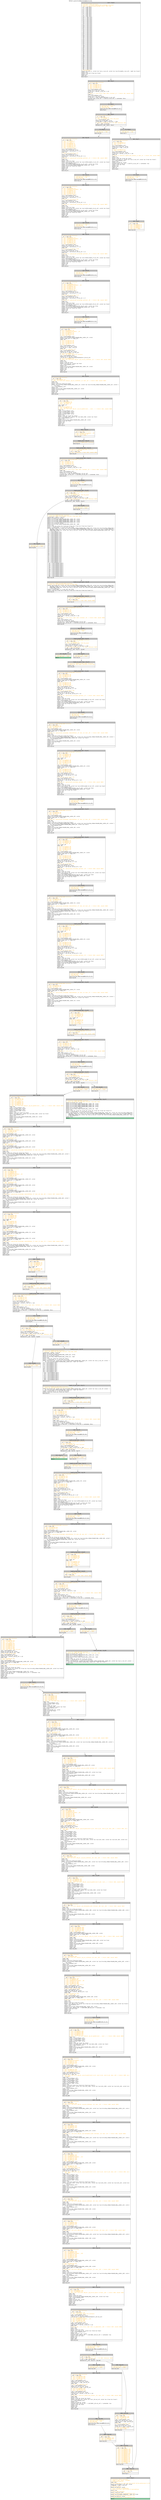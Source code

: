 digraph CFG {
graph [fontname=monospace];
node [fontname=monospace];
edge [fontname=monospace];
labelloc="t";
label="Method m_specialized$$pclmulqdq$$calculate";
"block_start" [shape=none,label=<<table border="0" cellborder="1" cellspacing="0"><tr><td bgcolor="gray" align="center">start (cfg:0)</td></tr><tr><td align="left" balign="left"><font color="orange">// ========== start ==========</font><br/><font color="orange">// Def path: "crc32fast::specialized::pclmulqdq::calculate"</font><br/><font color="orange">// Span: src/specialized/pclmulqdq.rs:92:1: 190:2 (#0)</font><br/>__t0 := copy false<br/>__t1 := copy false<br/>__t2 := copy false<br/>__t3 := copy false<br/>__t4 := copy false<br/>__t5 := copy false<br/>__t6 := copy false<br/>__t7 := copy false<br/>__t8 := copy false<br/>__t9 := copy false<br/>__t10 := copy false<br/>__t11 := copy false<br/>__t12 := copy false<br/>__t13 := copy false<br/>__t14 := copy false<br/>__t15 := copy false<br/>__t16 := copy false<br/>__t17 := copy false<br/>__t18 := copy false<br/>__t19 := copy false<br/>__t20 := copy false<br/>__t21 := copy false<br/>__t22 := copy false<br/>__t23 := copy false<br/>__t24 := copy false<br/>__t25 := copy false<br/>__t26 := copy false<br/>__t27 := copy false<br/>__t28 := copy false<br/>__t29 := copy false<br/>__t30 := copy false<br/>__t31 := copy false<br/>__t32 := copy false<br/>__t33 := copy false<br/>__t34 := copy false<br/>__t35 := copy false<br/>__t36 := copy false<br/>__t37 := copy false<br/>__t38 := copy false<br/>__t39 := copy false<br/>__t40 := copy false<br/>__t41 := copy false<br/>__t42 := copy false<br/>__t43 := copy false<br/>__t44 := copy false<br/>__t45 := copy false<br/>__t46 := copy false<br/>__t47 := copy false<br/>__t48 := copy false<br/>__t49 := copy false<br/>__t50 := copy false<br/>__t51 := copy false<br/>__t52 := copy false<br/>__t53 := copy false<br/>__t54 := copy false<br/>__t55 := copy false<br/>__t56 := copy false<br/>__t57 := copy false<br/>__t58 := copy false<br/>__t59 := copy false<br/>__t60 := copy false<br/>__t61 := copy false<br/>__t62 := copy false<br/><font color="orange">// Preconditions:</font><br/>inhale (acc(u32(_1), write)) &amp;&amp; ((acc(_2.val_ref, write)) &amp;&amp; ((acc(Slice$u8(_2.val_ref), read)) &amp;&amp; (true)))<br/>inhale true<br/>inhale (true) &amp;&amp; ((true) &amp;&amp; (true))<br/>inhale true<br/>label pre</td></tr><tr><td align="left">Goto(cfg:2)<br/></td></tr></table>>];
"block_return" [shape=none,label=<<table border="0" cellborder="1" cellspacing="0"><tr><td bgcolor="gray" align="center">return (cfg:1)</td></tr><tr><td align="left" balign="left"><font color="orange">// ========== return ==========</font><br/><font color="orange">// Target of any 'return' statement.</font><br/><font color="orange">// Exhale postcondition</font><br/>label l210<br/><font color="orange">// Fold predicates for &amp;mut args and transfer borrow permissions to old</font><br/>obtain acc(Slice$u8(_2.val_ref), write)<br/>_old$pre$1 := move _2.val_ref<br/><font color="orange">// Fold the result</font><br/>obtain acc(u32(_0), write)<br/><font color="orange">// Assert possible strengthening</font><br/><font color="orange">// Assert functional specification of postcondition</font><br/>assert true<br/><font color="orange">// Assert type invariants</font><br/>assert (true) &amp;&amp; (true)<br/><font color="orange">// Exhale permissions of postcondition (1/3)</font><br/>exhale (acc(Slice$u8(_old$pre$1), read)) &amp;&amp; (true)<br/><font color="orange">// Exhale permissions of postcondition (2/3)</font><br/>exhale acc(u32(_0), write)<br/><font color="orange">// Exhale permissions of postcondition (3/3)</font></td></tr><tr><td align="left" bgcolor="#82CA9D">Return<br/></td></tr></table>>];
"block_bb0" [shape=none,label=<<table border="0" cellborder="1" cellspacing="0"><tr><td bgcolor="gray" align="center">bb0 (cfg:2)</td></tr><tr><td align="left" balign="left"><font color="orange">// ========== bb0 ==========</font><br/>__t0 := copy true<br/><font color="orange">// [mir] StorageLive(_3)</font><br/><font color="orange">// [mir] StorageLive(_4)</font><br/><font color="orange">// [mir] StorageLive(_5)</font><br/><font color="orange">// [mir] StorageLive(_6)</font><br/><font color="orange">// [mir] _6 = &amp;'?3 (*_2)</font><br/>_6 := builtin$havoc_ref()<br/>inhale acc(_6.val_ref, write)<br/>_6.val_ref := borrow _2.val_ref // L47<br/>label l0<br/><font color="orange">// [mir] _5 = core::slice::&lt;impl [u8]&gt;::len(move _6) -&gt; [return: bb1, unwind: bb63]</font><br/>label l1<br/>_5 := builtin$havoc_ref()<br/>inhale acc(_5.val_int, write)<br/>_5.val_int := copy Slice$len&lt;Ref(u8)&gt;(_6.val_ref)<br/>transfer perm _6.val_ref --&gt; old[l1](_6.val_ref) // unchecked: false</td></tr><tr><td align="left">Goto(cfg:3)<br/></td></tr></table>>];
"block_l2" [shape=none,label=<<table border="0" cellborder="1" cellspacing="0"><tr><td bgcolor="gray" align="center">l2 (cfg:3)</td></tr><tr><td align="left" balign="left"><font color="orange">// ========== l2 ==========</font><br/><font color="orange">// MIR edge bb0 --&gt; bb1</font><br/><font color="orange">// Expire borrows</font><br/>expire_borrows ReborrowingDAG(L37,L47,)</td></tr><tr><td align="left">Goto(cfg:4)<br/></td></tr></table>>];
"block_bb1" [shape=none,label=<<table border="0" cellborder="1" cellspacing="0"><tr><td bgcolor="gray" align="center">bb1 (cfg:4)</td></tr><tr><td align="left" balign="left"><font color="orange">// ========== bb1 ==========</font><br/>__t1 := copy true<br/><font color="orange">// [mir] StorageDead(_6)</font><br/><font color="orange">// [mir] _4 = Lt(move _5, const 128_usize)</font><br/>_4 := builtin$havoc_ref()<br/>inhale acc(_4.val_bool, write)<br/>_4.val_bool := copy (_5.val_int) &lt; (128)<br/><font color="orange">// [mir] switchInt(move _4) -&gt; [0: bb4, otherwise: bb2]</font><br/>__t63 := copy _4.val_bool</td></tr><tr><td align="left">GotoSwitch((__t63, cfg:6), cfg:5)<br/></td></tr></table>>];
"block_l3" [shape=none,label=<<table border="0" cellborder="1" cellspacing="0"><tr><td bgcolor="gray" align="center">l3 (cfg:5)</td></tr><tr><td align="left" balign="left"><font color="orange">// ========== l3 ==========</font><br/><font color="orange">// MIR edge bb1 --&gt; bb4</font></td></tr><tr><td align="left">Goto(cfg:10)<br/></td></tr></table>>];
"block_l4" [shape=none,label=<<table border="0" cellborder="1" cellspacing="0"><tr><td bgcolor="gray" align="center">l4 (cfg:6)</td></tr><tr><td align="left" balign="left"><font color="orange">// ========== l4 ==========</font><br/><font color="orange">// MIR edge bb1 --&gt; bb2</font></td></tr><tr><td align="left">Goto(cfg:7)<br/></td></tr></table>>];
"block_bb2" [shape=none,label=<<table border="0" cellborder="1" cellspacing="0"><tr><td bgcolor="gray" align="center">bb2 (cfg:7)</td></tr><tr><td align="left" balign="left"><font color="orange">// ========== bb2 ==========</font><br/>__t2 := copy true<br/><font color="orange">// [mir] StorageDead(_5)</font><br/><font color="orange">// [mir] StorageLive(_8)</font><br/><font color="orange">// [mir] _8 = _1</font><br/>_8 := builtin$havoc_ref()<br/>inhale acc(_8.val_int, write)<br/>_8.val_int := copy _1.val_int<br/>label l5<br/><font color="orange">// [mir] StorageLive(_9)</font><br/><font color="orange">// [mir] _9 = &amp;'?4 (*_2)</font><br/>_9 := builtin$havoc_ref()<br/>inhale acc(_9.val_ref, write)<br/>_9.val_ref := borrow _2.val_ref // L44<br/>label l6<br/><font color="orange">// [mir] _0 = baseline::update_fast_16(move _8, move _9) -&gt; [return: bb3, unwind: bb63]</font><br/>label l7<br/>assert true<br/>assert (true) &amp;&amp; ((true) &amp;&amp; (true))<br/>exhale (acc(u32(_8), write)) &amp;&amp; ((acc(_9.val_ref, write)) &amp;&amp; ((true) &amp;&amp; (true)))<br/>_0 := builtin$havoc_ref()<br/>inhale true<br/>inhale acc(u32(_0), write)<br/>transfer perm _9.val_ref --&gt; old[l7](_9.val_ref) // unchecked: true<br/>inhale (true) &amp;&amp; (true)<br/>inhale true<br/>exhale true<br/>label l8</td></tr><tr><td align="left">Goto(cfg:8)<br/></td></tr></table>>];
"block_l9" [shape=none,label=<<table border="0" cellborder="1" cellspacing="0"><tr><td bgcolor="gray" align="center">l9 (cfg:8)</td></tr><tr><td align="left" balign="left"><font color="orange">// ========== l9 ==========</font><br/><font color="orange">// MIR edge bb2 --&gt; bb3</font><br/><font color="orange">// Expire borrows</font><br/>expire_borrows ReborrowingDAG(L34,L44,)</td></tr><tr><td align="left">Goto(cfg:9)<br/></td></tr></table>>];
"block_bb3" [shape=none,label=<<table border="0" cellborder="1" cellspacing="0"><tr><td bgcolor="gray" align="center">bb3 (cfg:9)</td></tr><tr><td align="left" balign="left"><font color="orange">// ========== bb3 ==========</font><br/>__t3 := copy true<br/><font color="orange">// [mir] StorageDead(_9)</font><br/><font color="orange">// [mir] StorageDead(_8)</font><br/><font color="orange">// [mir] StorageDead(_4)</font><br/><font color="orange">// [mir] StorageDead(_3)</font><br/><font color="orange">// [mir] goto -&gt; bb62</font></td></tr><tr><td align="left">Goto(cfg:123)<br/></td></tr></table>>];
"block_bb4" [shape=none,label=<<table border="0" cellborder="1" cellspacing="0"><tr><td bgcolor="gray" align="center">bb4 (cfg:10)</td></tr><tr><td align="left" balign="left"><font color="orange">// ========== bb4 ==========</font><br/>__t4 := copy true<br/><font color="orange">// [mir] StorageDead(_5)</font><br/><font color="orange">// [mir] _3 = const ()</font><br/><font color="orange">// [mir] StorageDead(_4)</font><br/><font color="orange">// [mir] StorageDead(_3)</font><br/><font color="orange">// [mir] StorageLive(_10)</font><br/><font color="orange">// [mir] StorageLive(_11)</font><br/><font color="orange">// [mir] StorageLive(_12)</font><br/><font color="orange">// [mir] _12 = &amp;'?5 mut _2</font><br/>_12 := builtin$havoc_ref()<br/>inhale acc(_12.val_ref, write)<br/>_12.val_ref := mut borrow _2 // L0<br/>label l10<br/><font color="orange">// [mir] _11 = &amp;'?6 mut (*_12)</font><br/>_11 := builtin$havoc_ref()<br/>inhale acc(_11.val_ref, write)<br/>_11.val_ref := mut borrow _12.val_ref // L1<br/>label l11<br/><font color="orange">// [mir] _10 = specialized::pclmulqdq::get(move _11) -&gt; [return: bb5, unwind: bb63]</font><br/>label l12<br/>assert true<br/>assert (true) &amp;&amp; (true)<br/>exhale (acc(_11.val_ref, write)) &amp;&amp; ((acc(ref$Slice$u8(_11.val_ref), write)) &amp;&amp; (true))<br/>_10 := builtin$havoc_ref()<br/>inhale (acc(ref$Slice$u8(old[l12](_11.val_ref)), write)) &amp;&amp; (true)<br/>inhale acc(struct$m_std$$arch$$x86_64$$__m128i(_10), write)<br/>inhale (true) &amp;&amp; ((true) &amp;&amp; (true))<br/>inhale true<br/>exhale true<br/>label l13</td></tr><tr><td align="left">Goto(cfg:11)<br/></td></tr></table>>];
"block_l14" [shape=none,label=<<table border="0" cellborder="1" cellspacing="0"><tr><td bgcolor="gray" align="center">l14 (cfg:11)</td></tr><tr><td align="left" balign="left"><font color="orange">// ========== l14 ==========</font><br/><font color="orange">// MIR edge bb4 --&gt; bb5</font><br/><font color="orange">// Expire borrows</font><br/>expire_borrows ReborrowingDAG(L32,L1,L0,)</td></tr><tr><td align="left">Goto(cfg:12)<br/></td></tr></table>>];
"block_bb5" [shape=none,label=<<table border="0" cellborder="1" cellspacing="0"><tr><td bgcolor="gray" align="center">bb5 (cfg:12)</td></tr><tr><td align="left" balign="left"><font color="orange">// ========== bb5 ==========</font><br/>__t5 := copy true<br/><font color="orange">// [mir] StorageDead(_11)</font><br/><font color="orange">// [mir] FakeRead(ForLet(None), _10)</font><br/><font color="orange">// [mir] StorageDead(_12)</font><br/><font color="orange">// [mir] StorageLive(_13)</font><br/><font color="orange">// [mir] StorageLive(_14)</font><br/><font color="orange">// [mir] StorageLive(_15)</font><br/><font color="orange">// [mir] _15 = &amp;'?7 mut _2</font><br/>_15 := builtin$havoc_ref()<br/>inhale acc(_15.val_ref, write)<br/>_15.val_ref := mut borrow _2 // L2<br/>label l15<br/><font color="orange">// [mir] _14 = &amp;'?8 mut (*_15)</font><br/>_14 := builtin$havoc_ref()<br/>inhale acc(_14.val_ref, write)<br/>_14.val_ref := mut borrow _15.val_ref // L3<br/>label l16<br/><font color="orange">// [mir] _13 = specialized::pclmulqdq::get(move _14) -&gt; [return: bb6, unwind: bb63]</font><br/>label l17<br/>assert true<br/>assert (true) &amp;&amp; (true)<br/>exhale (acc(_14.val_ref, write)) &amp;&amp; ((acc(ref$Slice$u8(_14.val_ref), write)) &amp;&amp; (true))<br/>_13 := builtin$havoc_ref()<br/>inhale (acc(ref$Slice$u8(old[l17](_14.val_ref)), write)) &amp;&amp; (true)<br/>inhale acc(struct$m_std$$arch$$x86_64$$__m128i(_13), write)<br/>inhale (true) &amp;&amp; ((true) &amp;&amp; (true))<br/>inhale true<br/>exhale true<br/>label l18</td></tr><tr><td align="left">Goto(cfg:13)<br/></td></tr></table>>];
"block_l19" [shape=none,label=<<table border="0" cellborder="1" cellspacing="0"><tr><td bgcolor="gray" align="center">l19 (cfg:13)</td></tr><tr><td align="left" balign="left"><font color="orange">// ========== l19 ==========</font><br/><font color="orange">// MIR edge bb5 --&gt; bb6</font><br/><font color="orange">// Expire borrows</font><br/>expire_borrows ReborrowingDAG(L28,L3,L2,)</td></tr><tr><td align="left">Goto(cfg:14)<br/></td></tr></table>>];
"block_bb6" [shape=none,label=<<table border="0" cellborder="1" cellspacing="0"><tr><td bgcolor="gray" align="center">bb6 (cfg:14)</td></tr><tr><td align="left" balign="left"><font color="orange">// ========== bb6 ==========</font><br/>__t6 := copy true<br/><font color="orange">// [mir] StorageDead(_14)</font><br/><font color="orange">// [mir] FakeRead(ForLet(None), _13)</font><br/><font color="orange">// [mir] StorageDead(_15)</font><br/><font color="orange">// [mir] StorageLive(_16)</font><br/><font color="orange">// [mir] StorageLive(_17)</font><br/><font color="orange">// [mir] StorageLive(_18)</font><br/><font color="orange">// [mir] _18 = &amp;'?9 mut _2</font><br/>_18 := builtin$havoc_ref()<br/>inhale acc(_18.val_ref, write)<br/>_18.val_ref := mut borrow _2 // L4<br/>label l20<br/><font color="orange">// [mir] _17 = &amp;'?10 mut (*_18)</font><br/>_17 := builtin$havoc_ref()<br/>inhale acc(_17.val_ref, write)<br/>_17.val_ref := mut borrow _18.val_ref // L5<br/>label l21<br/><font color="orange">// [mir] _16 = specialized::pclmulqdq::get(move _17) -&gt; [return: bb7, unwind: bb63]</font><br/>label l22<br/>assert true<br/>assert (true) &amp;&amp; (true)<br/>exhale (acc(_17.val_ref, write)) &amp;&amp; ((acc(ref$Slice$u8(_17.val_ref), write)) &amp;&amp; (true))<br/>_16 := builtin$havoc_ref()<br/>inhale (acc(ref$Slice$u8(old[l22](_17.val_ref)), write)) &amp;&amp; (true)<br/>inhale acc(struct$m_std$$arch$$x86_64$$__m128i(_16), write)<br/>inhale (true) &amp;&amp; ((true) &amp;&amp; (true))<br/>inhale true<br/>exhale true<br/>label l23</td></tr><tr><td align="left">Goto(cfg:15)<br/></td></tr></table>>];
"block_l24" [shape=none,label=<<table border="0" cellborder="1" cellspacing="0"><tr><td bgcolor="gray" align="center">l24 (cfg:15)</td></tr><tr><td align="left" balign="left"><font color="orange">// ========== l24 ==========</font><br/><font color="orange">// MIR edge bb6 --&gt; bb7</font><br/><font color="orange">// Expire borrows</font><br/>expire_borrows ReborrowingDAG(L26,L5,L4,)</td></tr><tr><td align="left">Goto(cfg:16)<br/></td></tr></table>>];
"block_bb7" [shape=none,label=<<table border="0" cellborder="1" cellspacing="0"><tr><td bgcolor="gray" align="center">bb7 (cfg:16)</td></tr><tr><td align="left" balign="left"><font color="orange">// ========== bb7 ==========</font><br/>__t7 := copy true<br/><font color="orange">// [mir] StorageDead(_17)</font><br/><font color="orange">// [mir] FakeRead(ForLet(None), _16)</font><br/><font color="orange">// [mir] StorageDead(_18)</font><br/><font color="orange">// [mir] StorageLive(_19)</font><br/><font color="orange">// [mir] StorageLive(_20)</font><br/><font color="orange">// [mir] StorageLive(_21)</font><br/><font color="orange">// [mir] _21 = &amp;'?11 mut _2</font><br/>_21 := builtin$havoc_ref()<br/>inhale acc(_21.val_ref, write)<br/>_21.val_ref := mut borrow _2 // L6<br/>label l25<br/><font color="orange">// [mir] _20 = &amp;'?12 mut (*_21)</font><br/>_20 := builtin$havoc_ref()<br/>inhale acc(_20.val_ref, write)<br/>_20.val_ref := mut borrow _21.val_ref // L7<br/>label l26<br/><font color="orange">// [mir] _19 = specialized::pclmulqdq::get(move _20) -&gt; [return: bb8, unwind: bb63]</font><br/>label l27<br/>assert true<br/>assert (true) &amp;&amp; (true)<br/>exhale (acc(_20.val_ref, write)) &amp;&amp; ((acc(ref$Slice$u8(_20.val_ref), write)) &amp;&amp; (true))<br/>_19 := builtin$havoc_ref()<br/>inhale (acc(ref$Slice$u8(old[l27](_20.val_ref)), write)) &amp;&amp; (true)<br/>inhale acc(struct$m_std$$arch$$x86_64$$__m128i(_19), write)<br/>inhale (true) &amp;&amp; ((true) &amp;&amp; (true))<br/>inhale true<br/>exhale true<br/>label l28</td></tr><tr><td align="left">Goto(cfg:17)<br/></td></tr></table>>];
"block_l29" [shape=none,label=<<table border="0" cellborder="1" cellspacing="0"><tr><td bgcolor="gray" align="center">l29 (cfg:17)</td></tr><tr><td align="left" balign="left"><font color="orange">// ========== l29 ==========</font><br/><font color="orange">// MIR edge bb7 --&gt; bb8</font><br/><font color="orange">// Expire borrows</font><br/>expire_borrows ReborrowingDAG(L23,L7,L6,)</td></tr><tr><td align="left">Goto(cfg:18)<br/></td></tr></table>>];
"block_bb8" [shape=none,label=<<table border="0" cellborder="1" cellspacing="0"><tr><td bgcolor="gray" align="center">bb8 (cfg:18)</td></tr><tr><td align="left" balign="left"><font color="orange">// ========== bb8 ==========</font><br/>__t8 := copy true<br/><font color="orange">// [mir] StorageDead(_20)</font><br/><font color="orange">// [mir] FakeRead(ForLet(None), _19)</font><br/><font color="orange">// [mir] StorageDead(_21)</font><br/><font color="orange">// [mir] StorageLive(_22)</font><br/><font color="orange">// [mir] StorageLive(_23)</font><br/><font color="orange">// [mir] _23 = _10</font><br/>_23 := builtin$havoc_ref()<br/>inhale acc(struct$m_std$$arch$$x86_64$$__m128i(_23), write)<br/>inhale (snap(_10)) == (snap(_23))<br/>label l30<br/><font color="orange">// [mir] StorageLive(_24)</font><br/><font color="orange">// [mir] StorageLive(_25)</font><br/><font color="orange">// [mir] StorageLive(_26)</font><br/><font color="orange">// [mir] StorageLive(_27)</font><br/><font color="orange">// [mir] _27 = _1</font><br/>_27 := builtin$havoc_ref()<br/>inhale acc(_27.val_int, write)<br/>_27.val_int := copy _1.val_int<br/>label l31<br/><font color="orange">// [mir] _26 = Not(move _27)</font><br/>_26 := builtin$havoc_ref()<br/>inhale acc(_26.val_int, write)<br/>_26.val_int := copy !(_27.val_int)<br/><font color="orange">// [mir] StorageDead(_27)</font><br/><font color="orange">// [mir] _25 = move _26 as i32 (IntToInt)</font><br/>_25 := builtin$havoc_ref()<br/>inhale acc(_25.val_int, write)<br/>_25.val_int := copy builtin$cast$u32$i32&lt;&gt;(_26.val_int)<br/><font color="orange">// [mir] StorageDead(_26)</font><br/><font color="orange">// [mir] _24 = std::arch::x86_64::_mm_cvtsi32_si128(move _25) -&gt; [return: bb9, unwind: bb63]</font><br/>label l32<br/>assert true<br/>assert (true) &amp;&amp; (true)<br/>exhale (acc(i32(_25), write)) &amp;&amp; (true)<br/>_24 := builtin$havoc_ref()<br/>inhale true<br/>inhale acc(struct$m_std$$arch$$x86_64$$__m128i(_24), write)<br/>inhale (true) &amp;&amp; (true)<br/>inhale true<br/>exhale true<br/>label l33</td></tr><tr><td align="left">Goto(cfg:19)<br/></td></tr></table>>];
"block_bb9" [shape=none,label=<<table border="0" cellborder="1" cellspacing="0"><tr><td bgcolor="gray" align="center">bb9 (cfg:19)</td></tr><tr><td align="left" balign="left"><font color="orange">// ========== bb9 ==========</font><br/>__t9 := copy true<br/><font color="orange">// [mir] StorageDead(_25)</font><br/><font color="orange">// [mir] _22 = std::arch::x86_64::_mm_xor_si128(move _23, move _24) -&gt; [return: bb10, unwind: bb63]</font><br/>label l34<br/>assert true<br/>assert (true) &amp;&amp; ((true) &amp;&amp; (true))<br/>exhale (acc(struct$m_std$$arch$$x86_64$$__m128i(_23), write)) &amp;&amp; ((acc(struct$m_std$$arch$$x86_64$$__m128i(_24), write)) \ <br/>     &amp;&amp; (true))<br/>_22 := builtin$havoc_ref()<br/>inhale true<br/>inhale acc(struct$m_std$$arch$$x86_64$$__m128i(_22), write)<br/>inhale (true) &amp;&amp; (true)<br/>inhale true<br/>exhale true<br/>label l35</td></tr><tr><td align="left">Goto(cfg:20)<br/></td></tr></table>>];
"block_bb10" [shape=none,label=<<table border="0" cellborder="1" cellspacing="0"><tr><td bgcolor="gray" align="center">bb10 (cfg:20)</td></tr><tr><td align="left" balign="left"><font color="orange">// ========== bb10 ==========</font><br/>__t10 := copy true<br/><font color="orange">// [mir] StorageDead(_24)</font><br/><font color="orange">// [mir] StorageDead(_23)</font><br/><font color="orange">// [mir] _10 = move _22</font><br/>_10 := move _22<br/>label l36<br/><font color="orange">// [mir] StorageDead(_22)</font><br/><font color="orange">// [mir] StorageLive(_28)</font><br/><font color="orange">// [mir] _28 = std::arch::x86_64::_mm_set_epi64x(const _, const _) -&gt; [return: bb11, unwind: bb63]</font><br/>label l37<br/>_t135 := builtin$havoc_ref()<br/>inhale acc(i64(_t135), write)<br/>_t136 := builtin$havoc_ref()<br/>inhale acc(i64(_t136), write)<br/>assert true<br/>assert (true) &amp;&amp; ((true) &amp;&amp; (true))<br/>exhale (acc(i64(_t135), write)) &amp;&amp; ((acc(i64(_t136), write)) &amp;&amp; (true))<br/>_28 := builtin$havoc_ref()<br/>inhale true<br/>inhale acc(struct$m_std$$arch$$x86_64$$__m128i(_28), write)<br/>inhale (true) &amp;&amp; (true)<br/>inhale true<br/>exhale true<br/>label l38</td></tr><tr><td align="left">Goto(cfg:21)<br/></td></tr></table>>];
"block_bb11" [shape=none,label=<<table border="0" cellborder="1" cellspacing="0"><tr><td bgcolor="gray" align="center">bb11 (cfg:21)</td></tr><tr><td align="left" balign="left"><font color="orange">// ========== bb11 ==========</font><br/>__t11 := copy true<br/><font color="orange">// [mir] FakeRead(ForLet(None), _28)</font><br/><font color="orange">// [mir] StorageLive(_29)</font><br/><font color="orange">// [mir] goto -&gt; bb12</font></td></tr><tr><td align="left">Goto(cfg:22)<br/></td></tr></table>>];
"block_loop12_start" [shape=none,label=<<table border="0" cellborder="1" cellspacing="0"><tr><td bgcolor="gray" align="center">loop12_start (cfg:22)</td></tr><tr><td align="left" balign="left"><font color="orange">// ========== loop12_start ==========</font></td></tr><tr><td align="left">Goto(cfg:23)<br/></td></tr></table>>];
"block_loop12_group1_bb12" [shape=none,label=<<table border="0" cellborder="1" cellspacing="0"><tr><td bgcolor="gray" align="center">loop12_group1_bb12 (cfg:23)</td></tr><tr><td align="left" balign="left"><font color="orange">// ========== loop12_group1_bb12 ==========</font><br/><font color="orange">// This is a loop head</font><br/>__t12 := copy true<br/><font color="orange">// [mir] falseUnwind -&gt; [real: bb13, unwind: bb63]</font></td></tr><tr><td align="left">Goto(cfg:24)<br/></td></tr></table>>];
"block_loop12_group1_bb13" [shape=none,label=<<table border="0" cellborder="1" cellspacing="0"><tr><td bgcolor="gray" align="center">loop12_group1_bb13 (cfg:24)</td></tr><tr><td align="left" balign="left"><font color="orange">// ========== loop12_group1_bb13 ==========</font><br/>__t13 := copy true<br/><font color="orange">// [mir] StorageLive(_31)</font><br/><font color="orange">// [mir] StorageLive(_32)</font><br/><font color="orange">// [mir] StorageLive(_33)</font><br/><font color="orange">// [mir] _33 = &amp;'?13 (*_2)</font><br/>_33 := builtin$havoc_ref()<br/>inhale acc(_33.val_ref, write)<br/>_33.val_ref := borrow _2.val_ref // L24<br/>label l39<br/><font color="orange">// [mir] _32 = core::slice::&lt;impl [u8]&gt;::len(move _33) -&gt; [return: bb14, unwind: bb63]</font><br/>label l40<br/>_32 := builtin$havoc_ref()<br/>inhale acc(_32.val_int, write)<br/>_32.val_int := copy Slice$len&lt;Ref(u8)&gt;(_33.val_ref)<br/>transfer perm _33.val_ref --&gt; old[l40](_33.val_ref) // unchecked: false</td></tr><tr><td align="left">Goto(cfg:25)<br/></td></tr></table>>];
"block_l41" [shape=none,label=<<table border="0" cellborder="1" cellspacing="0"><tr><td bgcolor="gray" align="center">l41 (cfg:25)</td></tr><tr><td align="left" balign="left"><font color="orange">// ========== l41 ==========</font><br/><font color="orange">// MIR edge bb13 --&gt; bb14</font><br/><font color="orange">// Expire borrows</font><br/>expire_borrows ReborrowingDAG(L41,L24,)</td></tr><tr><td align="left">Goto(cfg:26)<br/></td></tr></table>>];
"block_loop12_group1_bb14" [shape=none,label=<<table border="0" cellborder="1" cellspacing="0"><tr><td bgcolor="gray" align="center">loop12_group1_bb14 (cfg:26)</td></tr><tr><td align="left" balign="left"><font color="orange">// ========== loop12_group1_bb14 ==========</font><br/>__t14 := copy true<br/><font color="orange">// [mir] StorageDead(_33)</font><br/><font color="orange">// [mir] _31 = Ge(move _32, const 64_usize)</font><br/>_31 := builtin$havoc_ref()<br/>inhale acc(_31.val_bool, write)<br/>_31.val_bool := copy (_32.val_int) &gt;= (64)<br/><font color="orange">// [mir] switchInt(move _31) -&gt; [0: bb24, otherwise: bb15]</font><br/>__t64 := copy _31.val_bool</td></tr><tr><td align="left">GotoSwitch((__t64, cfg:28), cfg:27)<br/></td></tr></table>>];
"block_l42" [shape=none,label=<<table border="0" cellborder="1" cellspacing="0"><tr><td bgcolor="gray" align="center">l42 (cfg:27)</td></tr><tr><td align="left" balign="left"><font color="orange">// ========== l42 ==========</font><br/><font color="orange">// MIR edge bb14 --&gt; bb24</font></td></tr><tr><td align="left">Goto(cfg:58)<br/></td></tr></table>>];
"block_l43" [shape=none,label=<<table border="0" cellborder="1" cellspacing="0"><tr><td bgcolor="gray" align="center">l43 (cfg:28)</td></tr><tr><td align="left" balign="left"><font color="orange">// ========== l43 ==========</font><br/><font color="orange">// MIR edge bb14 --&gt; bb15</font></td></tr><tr><td align="left">Goto(cfg:29)<br/></td></tr></table>>];
"block_loop12_inv_pre" [shape=none,label=<<table border="0" cellborder="1" cellspacing="0"><tr><td bgcolor="gray" align="center">loop12_inv_pre (cfg:29)</td></tr><tr><td align="left" balign="left"><font color="orange">// ========== loop12_inv_pre ==========</font><br/><font color="orange">// Assert and exhale the loop body invariant (loop head: bb12)</font><br/>_preserve$0 := ghost _2.val_ref<br/>obtain acc(usize(_32), write)<br/>obtain acc(struct$m_std$$arch$$x86_64$$__m128i(_10), write)<br/>obtain acc(struct$m_std$$arch$$x86_64$$__m128i(_13), write)<br/>obtain acc(struct$m_std$$arch$$x86_64$$__m128i(_16), write)<br/>obtain acc(struct$m_std$$arch$$x86_64$$__m128i(_19), write)<br/>obtain acc(_2.val_ref, write)<br/>obtain acc(struct$m_std$$arch$$x86_64$$__m128i(_28), read)<br/>assert true<br/>assert (true) &amp;&amp; ((true) &amp;&amp; ((true) &amp;&amp; ((true) &amp;&amp; ((true) &amp;&amp; ((true) &amp;&amp; (true))))))<br/>assert ((_preserve$0) == (_2.val_ref)) &amp;&amp; (true)<br/>exhale (acc(usize(_32), write)) &amp;&amp; ((acc(struct$m_std$$arch$$x86_64$$__m128i(_10), write)) &amp;&amp; ((acc(struct$m_std$$arch$$ \ <br/>    x86_64$$__m128i(_13), write)) &amp;&amp; ((acc(struct$m_std$$arch$$x86_64$$__m128i(_16), write)) &amp;&amp; ((acc(struct$m_std$$arch \ <br/>    $$x86_64$$__m128i(_19), write)) &amp;&amp; ((acc(_2.val_ref, write)) &amp;&amp; ((acc(struct$m_std$$arch$$x86_64$$__m128i(_28), read \ <br/>    )) &amp;&amp; (true)))))))<br/>_10 := builtin$havoc_ref()<br/>_13 := builtin$havoc_ref()<br/>_16 := builtin$havoc_ref()<br/>_19 := builtin$havoc_ref()<br/>_31 := builtin$havoc_ref()<br/>_32 := builtin$havoc_ref()<br/>_33 := builtin$havoc_ref()<br/>_34 := builtin$havoc_ref()<br/>_35 := builtin$havoc_ref()<br/>_36 := builtin$havoc_ref()<br/>_37 := builtin$havoc_ref()<br/>_38 := builtin$havoc_ref()<br/>_39 := builtin$havoc_ref()<br/>_40 := builtin$havoc_ref()<br/>_41 := builtin$havoc_ref()<br/>_42 := builtin$havoc_ref()<br/>_43 := builtin$havoc_ref()<br/>_44 := builtin$havoc_ref()<br/>_45 := builtin$havoc_ref()<br/>_46 := builtin$havoc_ref()<br/>_47 := builtin$havoc_ref()<br/>_48 := builtin$havoc_ref()<br/>_49 := builtin$havoc_ref()<br/>_50 := builtin$havoc_ref()<br/>_51 := builtin$havoc_ref()<br/>_52 := builtin$havoc_ref()<br/>_53 := builtin$havoc_ref()<br/>_54 := builtin$havoc_ref()<br/>_55 := builtin$havoc_ref()<br/>_56 := builtin$havoc_ref()<br/>_57 := builtin$havoc_ref()<br/>__t12 := builtin$havoc_bool()<br/>__t13 := builtin$havoc_bool()<br/>__t14 := builtin$havoc_bool()<br/>__t15 := builtin$havoc_bool()<br/>__t16 := builtin$havoc_bool()<br/>__t17 := builtin$havoc_bool()<br/>__t18 := builtin$havoc_bool()<br/>__t19 := builtin$havoc_bool()<br/>__t20 := builtin$havoc_bool()<br/>__t21 := builtin$havoc_bool()<br/>__t22 := builtin$havoc_bool()<br/>__t23 := builtin$havoc_bool()<br/>__t65 := builtin$havoc_bool()<br/>__t66 := builtin$havoc_bool()</td></tr><tr><td align="left">Goto(cfg:30)<br/></td></tr></table>>];
"block_loop12_inv_post_perm" [shape=none,label=<<table border="0" cellborder="1" cellspacing="0"><tr><td bgcolor="gray" align="center">loop12_inv_post_perm (cfg:30)</td></tr><tr><td align="left" balign="left"><font color="orange">// ========== loop12_inv_post_perm ==========</font><br/><font color="orange">// Inhale the loop permissions invariant of block bb12</font><br/>inhale (acc(usize(_32), write)) &amp;&amp; ((acc(struct$m_std$$arch$$x86_64$$__m128i(_10), write)) &amp;&amp; ((acc(struct$m_std$$arch$$ \ <br/>    x86_64$$__m128i(_13), write)) &amp;&amp; ((acc(struct$m_std$$arch$$x86_64$$__m128i(_16), write)) &amp;&amp; ((acc(struct$m_std$$arch \ <br/>    $$x86_64$$__m128i(_19), write)) &amp;&amp; ((acc(_2.val_ref, write)) &amp;&amp; ((acc(struct$m_std$$arch$$x86_64$$__m128i(_28), read \ <br/>    )) &amp;&amp; (true)))))))<br/>inhale ((_preserve$0) == (_2.val_ref)) &amp;&amp; (true)<br/>inhale (true) &amp;&amp; ((true) &amp;&amp; ((true) &amp;&amp; ((true) &amp;&amp; ((true) &amp;&amp; ((true) &amp;&amp; (true))))))</td></tr><tr><td align="left">Goto(cfg:32)<br/></td></tr></table>>];
"block_loop12_inv_post_fnspc" [shape=none,label=<<table border="0" cellborder="1" cellspacing="0"><tr><td bgcolor="gray" align="center">loop12_inv_post_fnspc (cfg:31)</td></tr><tr><td align="left" balign="left"><font color="orange">// ========== loop12_inv_post_fnspc ==========</font><br/><font color="orange">// Inhale the loop fnspec invariant of block bb12</font><br/>inhale true</td></tr><tr><td align="left">Goto(cfg:38)<br/></td></tr></table>>];
"block_loop12_group2a_bb12" [shape=none,label=<<table border="0" cellborder="1" cellspacing="0"><tr><td bgcolor="gray" align="center">loop12_group2a_bb12 (cfg:32)</td></tr><tr><td align="left" balign="left"><font color="orange">// ========== loop12_group2a_bb12 ==========</font><br/><font color="orange">// This is a loop head</font><br/>__t12 := copy true<br/><font color="orange">// [mir] falseUnwind -&gt; [real: bb13, unwind: bb63]</font></td></tr><tr><td align="left">Goto(cfg:33)<br/></td></tr></table>>];
"block_loop12_group2a_bb13" [shape=none,label=<<table border="0" cellborder="1" cellspacing="0"><tr><td bgcolor="gray" align="center">loop12_group2a_bb13 (cfg:33)</td></tr><tr><td align="left" balign="left"><font color="orange">// ========== loop12_group2a_bb13 ==========</font><br/>__t13 := copy true<br/><font color="orange">// [mir] StorageLive(_31)</font><br/><font color="orange">// [mir] StorageLive(_32)</font><br/><font color="orange">// [mir] StorageLive(_33)</font><br/><font color="orange">// [mir] _33 = &amp;'?13 (*_2)</font><br/>_33 := builtin$havoc_ref()<br/>inhale acc(_33.val_ref, write)<br/>_33.val_ref := borrow _2.val_ref // L24<br/>label l44<br/><font color="orange">// [mir] _32 = core::slice::&lt;impl [u8]&gt;::len(move _33) -&gt; [return: bb14, unwind: bb63]</font><br/>label l45<br/>_32 := builtin$havoc_ref()<br/>inhale acc(_32.val_int, write)<br/>_32.val_int := copy Slice$len&lt;Ref(u8)&gt;(_33.val_ref)<br/>transfer perm _33.val_ref --&gt; old[l45](_33.val_ref) // unchecked: false</td></tr><tr><td align="left">Goto(cfg:34)<br/></td></tr></table>>];
"block_l46" [shape=none,label=<<table border="0" cellborder="1" cellspacing="0"><tr><td bgcolor="gray" align="center">l46 (cfg:34)</td></tr><tr><td align="left" balign="left"><font color="orange">// ========== l46 ==========</font><br/><font color="orange">// MIR edge bb13 --&gt; bb14</font><br/><font color="orange">// Expire borrows</font><br/>expire_borrows ReborrowingDAG(L41,L24,)</td></tr><tr><td align="left">Goto(cfg:35)<br/></td></tr></table>>];
"block_loop12_group2a_bb14" [shape=none,label=<<table border="0" cellborder="1" cellspacing="0"><tr><td bgcolor="gray" align="center">loop12_group2a_bb14 (cfg:35)</td></tr><tr><td align="left" balign="left"><font color="orange">// ========== loop12_group2a_bb14 ==========</font><br/>__t14 := copy true<br/><font color="orange">// [mir] StorageDead(_33)</font><br/><font color="orange">// [mir] _31 = Ge(move _32, const 64_usize)</font><br/>_31 := builtin$havoc_ref()<br/>inhale acc(_31.val_bool, write)<br/>_31.val_bool := copy (_32.val_int) &gt;= (64)<br/><font color="orange">// [mir] switchInt(move _31) -&gt; [0: bb24, otherwise: bb15]</font><br/>__t65 := copy _31.val_bool</td></tr><tr><td align="left">GotoSwitch((__t65, cfg:37), cfg:36)<br/></td></tr></table>>];
"block_l47" [shape=none,label=<<table border="0" cellborder="1" cellspacing="0"><tr><td bgcolor="gray" align="center">l47 (cfg:36)</td></tr><tr><td align="left" balign="left"><font color="orange">// ========== l47 ==========</font><br/><font color="orange">// MIR edge bb14 --&gt; bb24</font></td></tr><tr><td align="left" bgcolor="#82CA9D">Return<br/></td></tr></table>>];
"block_l48" [shape=none,label=<<table border="0" cellborder="1" cellspacing="0"><tr><td bgcolor="gray" align="center">l48 (cfg:37)</td></tr><tr><td align="left" balign="left"><font color="orange">// ========== l48 ==========</font><br/><font color="orange">// MIR edge bb14 --&gt; bb15</font></td></tr><tr><td align="left">Goto(cfg:31)<br/></td></tr></table>>];
"block_loop12_group3_bb15" [shape=none,label=<<table border="0" cellborder="1" cellspacing="0"><tr><td bgcolor="gray" align="center">loop12_group3_bb15 (cfg:38)</td></tr><tr><td align="left" balign="left"><font color="orange">// ========== loop12_group3_bb15 ==========</font><br/>__t15 := copy true<br/><font color="orange">// [mir] StorageDead(_32)</font><br/><font color="orange">// [mir] StorageLive(_34)</font><br/><font color="orange">// [mir] StorageLive(_35)</font><br/><font color="orange">// [mir] _35 = _10</font><br/>_35 := builtin$havoc_ref()<br/>inhale acc(struct$m_std$$arch$$x86_64$$__m128i(_35), write)<br/>inhale (snap(_10)) == (snap(_35))<br/>label l49<br/><font color="orange">// [mir] StorageLive(_36)</font><br/><font color="orange">// [mir] StorageLive(_37)</font><br/><font color="orange">// [mir] StorageLive(_38)</font><br/><font color="orange">// [mir] _38 = &amp;'?14 mut _2</font><br/>_38 := builtin$havoc_ref()<br/>inhale acc(_38.val_ref, write)<br/>_38.val_ref := mut borrow _2 // L8<br/>label l50<br/><font color="orange">// [mir] _37 = &amp;'?15 mut (*_38)</font><br/>_37 := builtin$havoc_ref()<br/>inhale acc(_37.val_ref, write)<br/>_37.val_ref := mut borrow _38.val_ref // L9<br/>label l51<br/><font color="orange">// [mir] _36 = specialized::pclmulqdq::get(move _37) -&gt; [return: bb16, unwind: bb63]</font><br/>label l52<br/>assert true<br/>assert (true) &amp;&amp; (true)<br/>exhale (acc(_37.val_ref, write)) &amp;&amp; ((acc(ref$Slice$u8(_37.val_ref), write)) &amp;&amp; (true))<br/>_36 := builtin$havoc_ref()<br/>inhale (acc(ref$Slice$u8(old[l52](_37.val_ref)), write)) &amp;&amp; (true)<br/>inhale acc(struct$m_std$$arch$$x86_64$$__m128i(_36), write)<br/>inhale (true) &amp;&amp; ((true) &amp;&amp; (true))<br/>inhale true<br/>exhale true<br/>label l53</td></tr><tr><td align="left">Goto(cfg:39)<br/></td></tr></table>>];
"block_l54" [shape=none,label=<<table border="0" cellborder="1" cellspacing="0"><tr><td bgcolor="gray" align="center">l54 (cfg:39)</td></tr><tr><td align="left" balign="left"><font color="orange">// ========== l54 ==========</font><br/><font color="orange">// MIR edge bb15 --&gt; bb16</font><br/><font color="orange">// Expire borrows</font><br/>expire_borrows ReborrowingDAG(L29,L9,L8,)</td></tr><tr><td align="left">Goto(cfg:40)<br/></td></tr></table>>];
"block_loop12_group3_bb16" [shape=none,label=<<table border="0" cellborder="1" cellspacing="0"><tr><td bgcolor="gray" align="center">loop12_group3_bb16 (cfg:40)</td></tr><tr><td align="left" balign="left"><font color="orange">// ========== loop12_group3_bb16 ==========</font><br/>__t16 := copy true<br/><font color="orange">// [mir] StorageDead(_37)</font><br/><font color="orange">// [mir] StorageLive(_39)</font><br/><font color="orange">// [mir] _39 = _28</font><br/>_39 := builtin$havoc_ref()<br/>inhale acc(struct$m_std$$arch$$x86_64$$__m128i(_39), write)<br/>inhale (snap(_28)) == (snap(_39))<br/>label l55<br/><font color="orange">// [mir] _34 = specialized::pclmulqdq::reduce128(move _35, move _36, move _39) -&gt; [return: bb17, unwind: bb63]</font><br/>label l56<br/>assert true<br/>assert (true) &amp;&amp; ((true) &amp;&amp; ((true) &amp;&amp; (true)))<br/>exhale (acc(struct$m_std$$arch$$x86_64$$__m128i(_35), write)) &amp;&amp; ((acc(struct$m_std$$arch$$x86_64$$__m128i(_36), write)) \ <br/>     &amp;&amp; ((acc(struct$m_std$$arch$$x86_64$$__m128i(_39), write)) &amp;&amp; (true)))<br/>_34 := builtin$havoc_ref()<br/>inhale true<br/>inhale acc(struct$m_std$$arch$$x86_64$$__m128i(_34), write)<br/>inhale (true) &amp;&amp; (true)<br/>inhale true<br/>exhale true<br/>label l57</td></tr><tr><td align="left">Goto(cfg:41)<br/></td></tr></table>>];
"block_loop12_group3_bb17" [shape=none,label=<<table border="0" cellborder="1" cellspacing="0"><tr><td bgcolor="gray" align="center">loop12_group3_bb17 (cfg:41)</td></tr><tr><td align="left" balign="left"><font color="orange">// ========== loop12_group3_bb17 ==========</font><br/>__t17 := copy true<br/><font color="orange">// [mir] StorageDead(_39)</font><br/><font color="orange">// [mir] StorageDead(_36)</font><br/><font color="orange">// [mir] StorageDead(_35)</font><br/><font color="orange">// [mir] _10 = move _34</font><br/>_10 := move _34<br/>label l58<br/><font color="orange">// [mir] StorageDead(_34)</font><br/><font color="orange">// [mir] StorageDead(_38)</font><br/><font color="orange">// [mir] StorageLive(_40)</font><br/><font color="orange">// [mir] StorageLive(_41)</font><br/><font color="orange">// [mir] _41 = _13</font><br/>_41 := builtin$havoc_ref()<br/>inhale acc(struct$m_std$$arch$$x86_64$$__m128i(_41), write)<br/>inhale (snap(_13)) == (snap(_41))<br/>label l59<br/><font color="orange">// [mir] StorageLive(_42)</font><br/><font color="orange">// [mir] StorageLive(_43)</font><br/><font color="orange">// [mir] StorageLive(_44)</font><br/><font color="orange">// [mir] _44 = &amp;'?16 mut _2</font><br/>_44 := builtin$havoc_ref()<br/>inhale acc(_44.val_ref, write)<br/>_44.val_ref := mut borrow _2 // L10<br/>label l60<br/><font color="orange">// [mir] _43 = &amp;'?17 mut (*_44)</font><br/>_43 := builtin$havoc_ref()<br/>inhale acc(_43.val_ref, write)<br/>_43.val_ref := mut borrow _44.val_ref // L11<br/>label l61<br/><font color="orange">// [mir] _42 = specialized::pclmulqdq::get(move _43) -&gt; [return: bb18, unwind: bb63]</font><br/>label l62<br/>assert true<br/>assert (true) &amp;&amp; (true)<br/>exhale (acc(_43.val_ref, write)) &amp;&amp; ((acc(ref$Slice$u8(_43.val_ref), write)) &amp;&amp; (true))<br/>_42 := builtin$havoc_ref()<br/>inhale (acc(ref$Slice$u8(old[l62](_43.val_ref)), write)) &amp;&amp; (true)<br/>inhale acc(struct$m_std$$arch$$x86_64$$__m128i(_42), write)<br/>inhale (true) &amp;&amp; ((true) &amp;&amp; (true))<br/>inhale true<br/>exhale true<br/>label l63</td></tr><tr><td align="left">Goto(cfg:42)<br/></td></tr></table>>];
"block_l64" [shape=none,label=<<table border="0" cellborder="1" cellspacing="0"><tr><td bgcolor="gray" align="center">l64 (cfg:42)</td></tr><tr><td align="left" balign="left"><font color="orange">// ========== l64 ==========</font><br/><font color="orange">// MIR edge bb17 --&gt; bb18</font><br/><font color="orange">// Expire borrows</font><br/>expire_borrows ReborrowingDAG(L42,L11,L10,)</td></tr><tr><td align="left">Goto(cfg:43)<br/></td></tr></table>>];
"block_loop12_group3_bb18" [shape=none,label=<<table border="0" cellborder="1" cellspacing="0"><tr><td bgcolor="gray" align="center">loop12_group3_bb18 (cfg:43)</td></tr><tr><td align="left" balign="left"><font color="orange">// ========== loop12_group3_bb18 ==========</font><br/>__t18 := copy true<br/><font color="orange">// [mir] StorageDead(_43)</font><br/><font color="orange">// [mir] StorageLive(_45)</font><br/><font color="orange">// [mir] _45 = _28</font><br/>_45 := builtin$havoc_ref()<br/>inhale acc(struct$m_std$$arch$$x86_64$$__m128i(_45), write)<br/>inhale (snap(_28)) == (snap(_45))<br/>label l65<br/><font color="orange">// [mir] _40 = specialized::pclmulqdq::reduce128(move _41, move _42, move _45) -&gt; [return: bb19, unwind: bb63]</font><br/>label l66<br/>assert true<br/>assert (true) &amp;&amp; ((true) &amp;&amp; ((true) &amp;&amp; (true)))<br/>exhale (acc(struct$m_std$$arch$$x86_64$$__m128i(_41), write)) &amp;&amp; ((acc(struct$m_std$$arch$$x86_64$$__m128i(_42), write)) \ <br/>     &amp;&amp; ((acc(struct$m_std$$arch$$x86_64$$__m128i(_45), write)) &amp;&amp; (true)))<br/>_40 := builtin$havoc_ref()<br/>inhale true<br/>inhale acc(struct$m_std$$arch$$x86_64$$__m128i(_40), write)<br/>inhale (true) &amp;&amp; (true)<br/>inhale true<br/>exhale true<br/>label l67</td></tr><tr><td align="left">Goto(cfg:44)<br/></td></tr></table>>];
"block_loop12_group3_bb19" [shape=none,label=<<table border="0" cellborder="1" cellspacing="0"><tr><td bgcolor="gray" align="center">loop12_group3_bb19 (cfg:44)</td></tr><tr><td align="left" balign="left"><font color="orange">// ========== loop12_group3_bb19 ==========</font><br/>__t19 := copy true<br/><font color="orange">// [mir] StorageDead(_45)</font><br/><font color="orange">// [mir] StorageDead(_42)</font><br/><font color="orange">// [mir] StorageDead(_41)</font><br/><font color="orange">// [mir] _13 = move _40</font><br/>_13 := move _40<br/>label l68<br/><font color="orange">// [mir] StorageDead(_40)</font><br/><font color="orange">// [mir] StorageDead(_44)</font><br/><font color="orange">// [mir] StorageLive(_46)</font><br/><font color="orange">// [mir] StorageLive(_47)</font><br/><font color="orange">// [mir] _47 = _16</font><br/>_47 := builtin$havoc_ref()<br/>inhale acc(struct$m_std$$arch$$x86_64$$__m128i(_47), write)<br/>inhale (snap(_16)) == (snap(_47))<br/>label l69<br/><font color="orange">// [mir] StorageLive(_48)</font><br/><font color="orange">// [mir] StorageLive(_49)</font><br/><font color="orange">// [mir] StorageLive(_50)</font><br/><font color="orange">// [mir] _50 = &amp;'?18 mut _2</font><br/>_50 := builtin$havoc_ref()<br/>inhale acc(_50.val_ref, write)<br/>_50.val_ref := mut borrow _2 // L12<br/>label l70<br/><font color="orange">// [mir] _49 = &amp;'?19 mut (*_50)</font><br/>_49 := builtin$havoc_ref()<br/>inhale acc(_49.val_ref, write)<br/>_49.val_ref := mut borrow _50.val_ref // L13<br/>label l71<br/><font color="orange">// [mir] _48 = specialized::pclmulqdq::get(move _49) -&gt; [return: bb20, unwind: bb63]</font><br/>label l72<br/>assert true<br/>assert (true) &amp;&amp; (true)<br/>exhale (acc(_49.val_ref, write)) &amp;&amp; ((acc(ref$Slice$u8(_49.val_ref), write)) &amp;&amp; (true))<br/>_48 := builtin$havoc_ref()<br/>inhale (acc(ref$Slice$u8(old[l72](_49.val_ref)), write)) &amp;&amp; (true)<br/>inhale acc(struct$m_std$$arch$$x86_64$$__m128i(_48), write)<br/>inhale (true) &amp;&amp; ((true) &amp;&amp; (true))<br/>inhale true<br/>exhale true<br/>label l73</td></tr><tr><td align="left">Goto(cfg:45)<br/></td></tr></table>>];
"block_l74" [shape=none,label=<<table border="0" cellborder="1" cellspacing="0"><tr><td bgcolor="gray" align="center">l74 (cfg:45)</td></tr><tr><td align="left" balign="left"><font color="orange">// ========== l74 ==========</font><br/><font color="orange">// MIR edge bb19 --&gt; bb20</font><br/><font color="orange">// Expire borrows</font><br/>expire_borrows ReborrowingDAG(L27,L13,L12,)</td></tr><tr><td align="left">Goto(cfg:46)<br/></td></tr></table>>];
"block_loop12_group3_bb20" [shape=none,label=<<table border="0" cellborder="1" cellspacing="0"><tr><td bgcolor="gray" align="center">loop12_group3_bb20 (cfg:46)</td></tr><tr><td align="left" balign="left"><font color="orange">// ========== loop12_group3_bb20 ==========</font><br/>__t20 := copy true<br/><font color="orange">// [mir] StorageDead(_49)</font><br/><font color="orange">// [mir] StorageLive(_51)</font><br/><font color="orange">// [mir] _51 = _28</font><br/>_51 := builtin$havoc_ref()<br/>inhale acc(struct$m_std$$arch$$x86_64$$__m128i(_51), write)<br/>inhale (snap(_28)) == (snap(_51))<br/>label l75<br/><font color="orange">// [mir] _46 = specialized::pclmulqdq::reduce128(move _47, move _48, move _51) -&gt; [return: bb21, unwind: bb63]</font><br/>label l76<br/>assert true<br/>assert (true) &amp;&amp; ((true) &amp;&amp; ((true) &amp;&amp; (true)))<br/>exhale (acc(struct$m_std$$arch$$x86_64$$__m128i(_47), write)) &amp;&amp; ((acc(struct$m_std$$arch$$x86_64$$__m128i(_48), write)) \ <br/>     &amp;&amp; ((acc(struct$m_std$$arch$$x86_64$$__m128i(_51), write)) &amp;&amp; (true)))<br/>_46 := builtin$havoc_ref()<br/>inhale true<br/>inhale acc(struct$m_std$$arch$$x86_64$$__m128i(_46), write)<br/>inhale (true) &amp;&amp; (true)<br/>inhale true<br/>exhale true<br/>label l77</td></tr><tr><td align="left">Goto(cfg:47)<br/></td></tr></table>>];
"block_loop12_group3_bb21" [shape=none,label=<<table border="0" cellborder="1" cellspacing="0"><tr><td bgcolor="gray" align="center">loop12_group3_bb21 (cfg:47)</td></tr><tr><td align="left" balign="left"><font color="orange">// ========== loop12_group3_bb21 ==========</font><br/>__t21 := copy true<br/><font color="orange">// [mir] StorageDead(_51)</font><br/><font color="orange">// [mir] StorageDead(_48)</font><br/><font color="orange">// [mir] StorageDead(_47)</font><br/><font color="orange">// [mir] _16 = move _46</font><br/>_16 := move _46<br/>label l78<br/><font color="orange">// [mir] StorageDead(_46)</font><br/><font color="orange">// [mir] StorageDead(_50)</font><br/><font color="orange">// [mir] StorageLive(_52)</font><br/><font color="orange">// [mir] StorageLive(_53)</font><br/><font color="orange">// [mir] _53 = _19</font><br/>_53 := builtin$havoc_ref()<br/>inhale acc(struct$m_std$$arch$$x86_64$$__m128i(_53), write)<br/>inhale (snap(_19)) == (snap(_53))<br/>label l79<br/><font color="orange">// [mir] StorageLive(_54)</font><br/><font color="orange">// [mir] StorageLive(_55)</font><br/><font color="orange">// [mir] StorageLive(_56)</font><br/><font color="orange">// [mir] _56 = &amp;'?20 mut _2</font><br/>_56 := builtin$havoc_ref()<br/>inhale acc(_56.val_ref, write)<br/>_56.val_ref := mut borrow _2 // L14<br/>label l80<br/><font color="orange">// [mir] _55 = &amp;'?21 mut (*_56)</font><br/>_55 := builtin$havoc_ref()<br/>inhale acc(_55.val_ref, write)<br/>_55.val_ref := mut borrow _56.val_ref // L15<br/>label l81<br/><font color="orange">// [mir] _54 = specialized::pclmulqdq::get(move _55) -&gt; [return: bb22, unwind: bb63]</font><br/>label l82<br/>assert true<br/>assert (true) &amp;&amp; (true)<br/>exhale (acc(_55.val_ref, write)) &amp;&amp; ((acc(ref$Slice$u8(_55.val_ref), write)) &amp;&amp; (true))<br/>_54 := builtin$havoc_ref()<br/>inhale (acc(ref$Slice$u8(old[l82](_55.val_ref)), write)) &amp;&amp; (true)<br/>inhale acc(struct$m_std$$arch$$x86_64$$__m128i(_54), write)<br/>inhale (true) &amp;&amp; ((true) &amp;&amp; (true))<br/>inhale true<br/>exhale true<br/>label l83</td></tr><tr><td align="left">Goto(cfg:48)<br/></td></tr></table>>];
"block_l84" [shape=none,label=<<table border="0" cellborder="1" cellspacing="0"><tr><td bgcolor="gray" align="center">l84 (cfg:48)</td></tr><tr><td align="left" balign="left"><font color="orange">// ========== l84 ==========</font><br/><font color="orange">// MIR edge bb21 --&gt; bb22</font><br/><font color="orange">// Expire borrows</font><br/>expire_borrows ReborrowingDAG(L39,L15,L14,)</td></tr><tr><td align="left">Goto(cfg:49)<br/></td></tr></table>>];
"block_loop12_group3_bb22" [shape=none,label=<<table border="0" cellborder="1" cellspacing="0"><tr><td bgcolor="gray" align="center">loop12_group3_bb22 (cfg:49)</td></tr><tr><td align="left" balign="left"><font color="orange">// ========== loop12_group3_bb22 ==========</font><br/>__t22 := copy true<br/><font color="orange">// [mir] StorageDead(_55)</font><br/><font color="orange">// [mir] StorageLive(_57)</font><br/><font color="orange">// [mir] _57 = _28</font><br/>_57 := builtin$havoc_ref()<br/>inhale acc(struct$m_std$$arch$$x86_64$$__m128i(_57), write)<br/>inhale (snap(_28)) == (snap(_57))<br/>label l85<br/><font color="orange">// [mir] _52 = specialized::pclmulqdq::reduce128(move _53, move _54, move _57) -&gt; [return: bb23, unwind: bb63]</font><br/>label l86<br/>assert true<br/>assert (true) &amp;&amp; ((true) &amp;&amp; ((true) &amp;&amp; (true)))<br/>exhale (acc(struct$m_std$$arch$$x86_64$$__m128i(_53), write)) &amp;&amp; ((acc(struct$m_std$$arch$$x86_64$$__m128i(_54), write)) \ <br/>     &amp;&amp; ((acc(struct$m_std$$arch$$x86_64$$__m128i(_57), write)) &amp;&amp; (true)))<br/>_52 := builtin$havoc_ref()<br/>inhale true<br/>inhale acc(struct$m_std$$arch$$x86_64$$__m128i(_52), write)<br/>inhale (true) &amp;&amp; (true)<br/>inhale true<br/>exhale true<br/>label l87</td></tr><tr><td align="left">Goto(cfg:50)<br/></td></tr></table>>];
"block_loop12_group3_bb23" [shape=none,label=<<table border="0" cellborder="1" cellspacing="0"><tr><td bgcolor="gray" align="center">loop12_group3_bb23 (cfg:50)</td></tr><tr><td align="left" balign="left"><font color="orange">// ========== loop12_group3_bb23 ==========</font><br/>__t23 := copy true<br/><font color="orange">// [mir] StorageDead(_57)</font><br/><font color="orange">// [mir] StorageDead(_54)</font><br/><font color="orange">// [mir] StorageDead(_53)</font><br/><font color="orange">// [mir] _19 = move _52</font><br/>_19 := move _52<br/>label l88<br/><font color="orange">// [mir] StorageDead(_52)</font><br/><font color="orange">// [mir] StorageDead(_56)</font><br/><font color="orange">// [mir] _30 = const ()</font><br/><font color="orange">// [mir] StorageDead(_31)</font><br/><font color="orange">// [mir] goto -&gt; bb12</font></td></tr><tr><td align="left">Goto(cfg:51)<br/></td></tr></table>>];
"block_loop12_group4_bb12" [shape=none,label=<<table border="0" cellborder="1" cellspacing="0"><tr><td bgcolor="gray" align="center">loop12_group4_bb12 (cfg:51)</td></tr><tr><td align="left" balign="left"><font color="orange">// ========== loop12_group4_bb12 ==========</font><br/><font color="orange">// This is a loop head</font><br/>__t12 := copy true<br/><font color="orange">// [mir] falseUnwind -&gt; [real: bb13, unwind: bb63]</font></td></tr><tr><td align="left">Goto(cfg:52)<br/></td></tr></table>>];
"block_loop12_group4_bb13" [shape=none,label=<<table border="0" cellborder="1" cellspacing="0"><tr><td bgcolor="gray" align="center">loop12_group4_bb13 (cfg:52)</td></tr><tr><td align="left" balign="left"><font color="orange">// ========== loop12_group4_bb13 ==========</font><br/>__t13 := copy true<br/><font color="orange">// [mir] StorageLive(_31)</font><br/><font color="orange">// [mir] StorageLive(_32)</font><br/><font color="orange">// [mir] StorageLive(_33)</font><br/><font color="orange">// [mir] _33 = &amp;'?13 (*_2)</font><br/>_33 := builtin$havoc_ref()<br/>inhale acc(_33.val_ref, write)<br/>_33.val_ref := borrow _2.val_ref // L24<br/>label l89<br/><font color="orange">// [mir] _32 = core::slice::&lt;impl [u8]&gt;::len(move _33) -&gt; [return: bb14, unwind: bb63]</font><br/>label l90<br/>_32 := builtin$havoc_ref()<br/>inhale acc(_32.val_int, write)<br/>_32.val_int := copy Slice$len&lt;Ref(u8)&gt;(_33.val_ref)<br/>transfer perm _33.val_ref --&gt; old[l90](_33.val_ref) // unchecked: false</td></tr><tr><td align="left">Goto(cfg:53)<br/></td></tr></table>>];
"block_l91" [shape=none,label=<<table border="0" cellborder="1" cellspacing="0"><tr><td bgcolor="gray" align="center">l91 (cfg:53)</td></tr><tr><td align="left" balign="left"><font color="orange">// ========== l91 ==========</font><br/><font color="orange">// MIR edge bb13 --&gt; bb14</font><br/><font color="orange">// Expire borrows</font><br/>expire_borrows ReborrowingDAG(L41,L24,)</td></tr><tr><td align="left">Goto(cfg:54)<br/></td></tr></table>>];
"block_loop12_group4_bb14" [shape=none,label=<<table border="0" cellborder="1" cellspacing="0"><tr><td bgcolor="gray" align="center">loop12_group4_bb14 (cfg:54)</td></tr><tr><td align="left" balign="left"><font color="orange">// ========== loop12_group4_bb14 ==========</font><br/>__t14 := copy true<br/><font color="orange">// [mir] StorageDead(_33)</font><br/><font color="orange">// [mir] _31 = Ge(move _32, const 64_usize)</font><br/>_31 := builtin$havoc_ref()<br/>inhale acc(_31.val_bool, write)<br/>_31.val_bool := copy (_32.val_int) &gt;= (64)<br/><font color="orange">// [mir] switchInt(move _31) -&gt; [0: bb24, otherwise: bb15]</font><br/>__t66 := copy _31.val_bool</td></tr><tr><td align="left">GotoSwitch((__t66, cfg:56), cfg:55)<br/></td></tr></table>>];
"block_l92" [shape=none,label=<<table border="0" cellborder="1" cellspacing="0"><tr><td bgcolor="gray" align="center">l92 (cfg:55)</td></tr><tr><td align="left" balign="left"><font color="orange">// ========== l92 ==========</font><br/><font color="orange">// MIR edge bb14 --&gt; bb24</font></td></tr><tr><td align="left">Goto(cfg:58)<br/></td></tr></table>>];
"block_l93" [shape=none,label=<<table border="0" cellborder="1" cellspacing="0"><tr><td bgcolor="gray" align="center">l93 (cfg:56)</td></tr><tr><td align="left" balign="left"><font color="orange">// ========== l93 ==========</font><br/><font color="orange">// MIR edge bb14 --&gt; bb15</font></td></tr><tr><td align="left">Goto(cfg:57)<br/></td></tr></table>>];
"block_loop12_end_body" [shape=none,label=<<table border="0" cellborder="1" cellspacing="0"><tr><td bgcolor="gray" align="center">loop12_end_body (cfg:57)</td></tr><tr><td align="left" balign="left"><font color="orange">// ========== loop12_end_body ==========</font><br/><font color="orange">// Assert and exhale the loop body invariant (loop head: bb12)</font><br/>obtain acc(usize(_32), write)<br/>obtain acc(struct$m_std$$arch$$x86_64$$__m128i(_10), write)<br/>obtain acc(struct$m_std$$arch$$x86_64$$__m128i(_13), write)<br/>obtain acc(struct$m_std$$arch$$x86_64$$__m128i(_16), write)<br/>obtain acc(struct$m_std$$arch$$x86_64$$__m128i(_19), write)<br/>obtain acc(_2.val_ref, write)<br/>obtain acc(struct$m_std$$arch$$x86_64$$__m128i(_28), read)<br/>assert true<br/>assert (true) &amp;&amp; ((true) &amp;&amp; ((true) &amp;&amp; ((true) &amp;&amp; ((true) &amp;&amp; ((true) &amp;&amp; (true))))))<br/>assert ((_preserve$0) == (_2.val_ref)) &amp;&amp; (true)<br/>exhale (acc(usize(_32), write)) &amp;&amp; ((acc(struct$m_std$$arch$$x86_64$$__m128i(_10), write)) &amp;&amp; ((acc(struct$m_std$$arch$$ \ <br/>    x86_64$$__m128i(_13), write)) &amp;&amp; ((acc(struct$m_std$$arch$$x86_64$$__m128i(_16), write)) &amp;&amp; ((acc(struct$m_std$$arch \ <br/>    $$x86_64$$__m128i(_19), write)) &amp;&amp; ((acc(_2.val_ref, write)) &amp;&amp; ((acc(struct$m_std$$arch$$x86_64$$__m128i(_28), read \ <br/>    )) &amp;&amp; (true)))))))<br/>inhale false</td></tr><tr><td align="left" bgcolor="#82CA9D">Return<br/></td></tr></table>>];
"block_bb24" [shape=none,label=<<table border="0" cellborder="1" cellspacing="0"><tr><td bgcolor="gray" align="center">bb24 (cfg:58)</td></tr><tr><td align="left" balign="left"><font color="orange">// ========== bb24 ==========</font><br/>__t24 := copy true<br/><font color="orange">// [mir] StorageDead(_32)</font><br/><font color="orange">// [mir] StorageLive(_59)</font><br/><font color="orange">// [mir] _29 = const ()</font><br/><font color="orange">// [mir] StorageDead(_59)</font><br/><font color="orange">// [mir] StorageDead(_31)</font><br/><font color="orange">// [mir] StorageDead(_29)</font><br/><font color="orange">// [mir] StorageLive(_61)</font><br/><font color="orange">// [mir] _61 = std::arch::x86_64::_mm_set_epi64x(const _, const _) -&gt; [return: bb25, unwind: bb63]</font><br/>label l94<br/>_t137 := builtin$havoc_ref()<br/>inhale acc(i64(_t137), write)<br/>_t138 := builtin$havoc_ref()<br/>inhale acc(i64(_t138), write)<br/>assert true<br/>assert (true) &amp;&amp; ((true) &amp;&amp; (true))<br/>exhale (acc(i64(_t137), write)) &amp;&amp; ((acc(i64(_t138), write)) &amp;&amp; (true))<br/>_61 := builtin$havoc_ref()<br/>inhale true<br/>inhale acc(struct$m_std$$arch$$x86_64$$__m128i(_61), write)<br/>inhale (true) &amp;&amp; (true)<br/>inhale true<br/>exhale true<br/>label l95</td></tr><tr><td align="left">Goto(cfg:59)<br/></td></tr></table>>];
"block_bb25" [shape=none,label=<<table border="0" cellborder="1" cellspacing="0"><tr><td bgcolor="gray" align="center">bb25 (cfg:59)</td></tr><tr><td align="left" balign="left"><font color="orange">// ========== bb25 ==========</font><br/>__t25 := copy true<br/><font color="orange">// [mir] FakeRead(ForLet(None), _61)</font><br/><font color="orange">// [mir] StorageLive(_62)</font><br/><font color="orange">// [mir] StorageLive(_63)</font><br/><font color="orange">// [mir] _63 = _10</font><br/>_63 := builtin$havoc_ref()<br/>inhale acc(struct$m_std$$arch$$x86_64$$__m128i(_63), write)<br/>inhale (snap(_10)) == (snap(_63))<br/>label l96<br/><font color="orange">// [mir] StorageLive(_64)</font><br/><font color="orange">// [mir] _64 = _13</font><br/>_64 := builtin$havoc_ref()<br/>inhale acc(struct$m_std$$arch$$x86_64$$__m128i(_64), write)<br/>inhale (snap(_13)) == (snap(_64))<br/>label l97<br/><font color="orange">// [mir] StorageLive(_65)</font><br/><font color="orange">// [mir] _65 = _61</font><br/>_65 := builtin$havoc_ref()<br/>inhale acc(struct$m_std$$arch$$x86_64$$__m128i(_65), write)<br/>inhale (snap(_61)) == (snap(_65))<br/>label l98<br/><font color="orange">// [mir] _62 = specialized::pclmulqdq::reduce128(move _63, move _64, move _65) -&gt; [return: bb26, unwind: bb63]</font><br/>label l99<br/>assert true<br/>assert (true) &amp;&amp; ((true) &amp;&amp; ((true) &amp;&amp; (true)))<br/>exhale (acc(struct$m_std$$arch$$x86_64$$__m128i(_63), write)) &amp;&amp; ((acc(struct$m_std$$arch$$x86_64$$__m128i(_64), write)) \ <br/>     &amp;&amp; ((acc(struct$m_std$$arch$$x86_64$$__m128i(_65), write)) &amp;&amp; (true)))<br/>_62 := builtin$havoc_ref()<br/>inhale true<br/>inhale acc(struct$m_std$$arch$$x86_64$$__m128i(_62), write)<br/>inhale (true) &amp;&amp; (true)<br/>inhale true<br/>exhale true<br/>label l100</td></tr><tr><td align="left">Goto(cfg:60)<br/></td></tr></table>>];
"block_bb26" [shape=none,label=<<table border="0" cellborder="1" cellspacing="0"><tr><td bgcolor="gray" align="center">bb26 (cfg:60)</td></tr><tr><td align="left" balign="left"><font color="orange">// ========== bb26 ==========</font><br/>__t26 := copy true<br/><font color="orange">// [mir] StorageDead(_65)</font><br/><font color="orange">// [mir] StorageDead(_64)</font><br/><font color="orange">// [mir] StorageDead(_63)</font><br/><font color="orange">// [mir] FakeRead(ForLet(None), _62)</font><br/><font color="orange">// [mir] StorageLive(_66)</font><br/><font color="orange">// [mir] StorageLive(_67)</font><br/><font color="orange">// [mir] _67 = _62</font><br/>_67 := builtin$havoc_ref()<br/>inhale acc(struct$m_std$$arch$$x86_64$$__m128i(_67), write)<br/>inhale (snap(_62)) == (snap(_67))<br/>label l101<br/><font color="orange">// [mir] StorageLive(_68)</font><br/><font color="orange">// [mir] _68 = _16</font><br/>_68 := builtin$havoc_ref()<br/>inhale acc(struct$m_std$$arch$$x86_64$$__m128i(_68), write)<br/>inhale (snap(_16)) == (snap(_68))<br/>label l102<br/><font color="orange">// [mir] StorageLive(_69)</font><br/><font color="orange">// [mir] _69 = _61</font><br/>_69 := builtin$havoc_ref()<br/>inhale acc(struct$m_std$$arch$$x86_64$$__m128i(_69), write)<br/>inhale (snap(_61)) == (snap(_69))<br/>label l103<br/><font color="orange">// [mir] _66 = specialized::pclmulqdq::reduce128(move _67, move _68, move _69) -&gt; [return: bb27, unwind: bb63]</font><br/>label l104<br/>assert true<br/>assert (true) &amp;&amp; ((true) &amp;&amp; ((true) &amp;&amp; (true)))<br/>exhale (acc(struct$m_std$$arch$$x86_64$$__m128i(_67), write)) &amp;&amp; ((acc(struct$m_std$$arch$$x86_64$$__m128i(_68), write)) \ <br/>     &amp;&amp; ((acc(struct$m_std$$arch$$x86_64$$__m128i(_69), write)) &amp;&amp; (true)))<br/>_66 := builtin$havoc_ref()<br/>inhale true<br/>inhale acc(struct$m_std$$arch$$x86_64$$__m128i(_66), write)<br/>inhale (true) &amp;&amp; (true)<br/>inhale true<br/>exhale true<br/>label l105</td></tr><tr><td align="left">Goto(cfg:61)<br/></td></tr></table>>];
"block_bb27" [shape=none,label=<<table border="0" cellborder="1" cellspacing="0"><tr><td bgcolor="gray" align="center">bb27 (cfg:61)</td></tr><tr><td align="left" balign="left"><font color="orange">// ========== bb27 ==========</font><br/>__t27 := copy true<br/><font color="orange">// [mir] StorageDead(_69)</font><br/><font color="orange">// [mir] StorageDead(_68)</font><br/><font color="orange">// [mir] StorageDead(_67)</font><br/><font color="orange">// [mir] _62 = move _66</font><br/>_62 := move _66<br/>label l106<br/><font color="orange">// [mir] StorageDead(_66)</font><br/><font color="orange">// [mir] StorageLive(_70)</font><br/><font color="orange">// [mir] StorageLive(_71)</font><br/><font color="orange">// [mir] _71 = _62</font><br/>_71 := builtin$havoc_ref()<br/>inhale acc(struct$m_std$$arch$$x86_64$$__m128i(_71), write)<br/>inhale (snap(_62)) == (snap(_71))<br/>label l107<br/><font color="orange">// [mir] StorageLive(_72)</font><br/><font color="orange">// [mir] _72 = _19</font><br/>_72 := builtin$havoc_ref()<br/>inhale acc(struct$m_std$$arch$$x86_64$$__m128i(_72), write)<br/>inhale (snap(_19)) == (snap(_72))<br/>label l108<br/><font color="orange">// [mir] StorageLive(_73)</font><br/><font color="orange">// [mir] _73 = _61</font><br/>_73 := builtin$havoc_ref()<br/>inhale acc(struct$m_std$$arch$$x86_64$$__m128i(_73), write)<br/>inhale (snap(_61)) == (snap(_73))<br/>label l109<br/><font color="orange">// [mir] _70 = specialized::pclmulqdq::reduce128(move _71, move _72, move _73) -&gt; [return: bb28, unwind: bb63]</font><br/>label l110<br/>assert true<br/>assert (true) &amp;&amp; ((true) &amp;&amp; ((true) &amp;&amp; (true)))<br/>exhale (acc(struct$m_std$$arch$$x86_64$$__m128i(_71), write)) &amp;&amp; ((acc(struct$m_std$$arch$$x86_64$$__m128i(_72), write)) \ <br/>     &amp;&amp; ((acc(struct$m_std$$arch$$x86_64$$__m128i(_73), write)) &amp;&amp; (true)))<br/>_70 := builtin$havoc_ref()<br/>inhale true<br/>inhale acc(struct$m_std$$arch$$x86_64$$__m128i(_70), write)<br/>inhale (true) &amp;&amp; (true)<br/>inhale true<br/>exhale true<br/>label l111</td></tr><tr><td align="left">Goto(cfg:62)<br/></td></tr></table>>];
"block_bb28" [shape=none,label=<<table border="0" cellborder="1" cellspacing="0"><tr><td bgcolor="gray" align="center">bb28 (cfg:62)</td></tr><tr><td align="left" balign="left"><font color="orange">// ========== bb28 ==========</font><br/>__t28 := copy true<br/><font color="orange">// [mir] StorageDead(_73)</font><br/><font color="orange">// [mir] StorageDead(_72)</font><br/><font color="orange">// [mir] StorageDead(_71)</font><br/><font color="orange">// [mir] _62 = move _70</font><br/>_62 := move _70<br/>label l112<br/><font color="orange">// [mir] StorageDead(_70)</font><br/><font color="orange">// [mir] StorageLive(_74)</font><br/><font color="orange">// [mir] goto -&gt; bb29</font></td></tr><tr><td align="left">Goto(cfg:63)<br/></td></tr></table>>];
"block_loop29_start" [shape=none,label=<<table border="0" cellborder="1" cellspacing="0"><tr><td bgcolor="gray" align="center">loop29_start (cfg:63)</td></tr><tr><td align="left" balign="left"><font color="orange">// ========== loop29_start ==========</font></td></tr><tr><td align="left">Goto(cfg:64)<br/></td></tr></table>>];
"block_loop29_group1_bb29" [shape=none,label=<<table border="0" cellborder="1" cellspacing="0"><tr><td bgcolor="gray" align="center">loop29_group1_bb29 (cfg:64)</td></tr><tr><td align="left" balign="left"><font color="orange">// ========== loop29_group1_bb29 ==========</font><br/><font color="orange">// This is a loop head</font><br/>__t29 := copy true<br/><font color="orange">// [mir] falseUnwind -&gt; [real: bb30, unwind: bb63]</font></td></tr><tr><td align="left">Goto(cfg:65)<br/></td></tr></table>>];
"block_loop29_group1_bb30" [shape=none,label=<<table border="0" cellborder="1" cellspacing="0"><tr><td bgcolor="gray" align="center">loop29_group1_bb30 (cfg:65)</td></tr><tr><td align="left" balign="left"><font color="orange">// ========== loop29_group1_bb30 ==========</font><br/>__t30 := copy true<br/><font color="orange">// [mir] StorageLive(_75)</font><br/><font color="orange">// [mir] StorageLive(_76)</font><br/><font color="orange">// [mir] StorageLive(_77)</font><br/><font color="orange">// [mir] _77 = &amp;'?22 (*_2)</font><br/>_77 := builtin$havoc_ref()<br/>inhale acc(_77.val_ref, write)<br/>_77.val_ref := borrow _2.val_ref // L38<br/>label l113<br/><font color="orange">// [mir] _76 = core::slice::&lt;impl [u8]&gt;::len(move _77) -&gt; [return: bb31, unwind: bb63]</font><br/>label l114<br/>_76 := builtin$havoc_ref()<br/>inhale acc(_76.val_int, write)<br/>_76.val_int := copy Slice$len&lt;Ref(u8)&gt;(_77.val_ref)<br/>transfer perm _77.val_ref --&gt; old[l114](_77.val_ref) // unchecked: false</td></tr><tr><td align="left">Goto(cfg:66)<br/></td></tr></table>>];
"block_l115" [shape=none,label=<<table border="0" cellborder="1" cellspacing="0"><tr><td bgcolor="gray" align="center">l115 (cfg:66)</td></tr><tr><td align="left" balign="left"><font color="orange">// ========== l115 ==========</font><br/><font color="orange">// MIR edge bb30 --&gt; bb31</font><br/><font color="orange">// Expire borrows</font><br/>expire_borrows ReborrowingDAG(L30,L38,)</td></tr><tr><td align="left">Goto(cfg:67)<br/></td></tr></table>>];
"block_loop29_group1_bb31" [shape=none,label=<<table border="0" cellborder="1" cellspacing="0"><tr><td bgcolor="gray" align="center">loop29_group1_bb31 (cfg:67)</td></tr><tr><td align="left" balign="left"><font color="orange">// ========== loop29_group1_bb31 ==========</font><br/>__t31 := copy true<br/><font color="orange">// [mir] StorageDead(_77)</font><br/><font color="orange">// [mir] _75 = Ge(move _76, const 16_usize)</font><br/>_75 := builtin$havoc_ref()<br/>inhale acc(_75.val_bool, write)<br/>_75.val_bool := copy (_76.val_int) &gt;= (16)<br/><font color="orange">// [mir] switchInt(move _75) -&gt; [0: bb35, otherwise: bb32]</font><br/>__t67 := copy _75.val_bool</td></tr><tr><td align="left">GotoSwitch((__t67, cfg:69), cfg:68)<br/></td></tr></table>>];
"block_l116" [shape=none,label=<<table border="0" cellborder="1" cellspacing="0"><tr><td bgcolor="gray" align="center">l116 (cfg:68)</td></tr><tr><td align="left" balign="left"><font color="orange">// ========== l116 ==========</font><br/><font color="orange">// MIR edge bb31 --&gt; bb35</font></td></tr><tr><td align="left">Goto(cfg:90)<br/></td></tr></table>>];
"block_l117" [shape=none,label=<<table border="0" cellborder="1" cellspacing="0"><tr><td bgcolor="gray" align="center">l117 (cfg:69)</td></tr><tr><td align="left" balign="left"><font color="orange">// ========== l117 ==========</font><br/><font color="orange">// MIR edge bb31 --&gt; bb32</font></td></tr><tr><td align="left">Goto(cfg:70)<br/></td></tr></table>>];
"block_loop29_inv_pre" [shape=none,label=<<table border="0" cellborder="1" cellspacing="0"><tr><td bgcolor="gray" align="center">loop29_inv_pre (cfg:70)</td></tr><tr><td align="left" balign="left"><font color="orange">// ========== loop29_inv_pre ==========</font><br/><font color="orange">// Assert and exhale the loop body invariant (loop head: bb29)</font><br/>_preserve$1 := ghost _2.val_ref<br/>obtain acc(usize(_76), write)<br/>obtain acc(struct$m_std$$arch$$x86_64$$__m128i(_62), write)<br/>obtain acc(_2.val_ref, write)<br/>obtain acc(struct$m_std$$arch$$x86_64$$__m128i(_61), read)<br/>assert true<br/>assert (true) &amp;&amp; ((true) &amp;&amp; ((true) &amp;&amp; (true)))<br/>assert ((_preserve$1) == (_2.val_ref)) &amp;&amp; (true)<br/>exhale (acc(usize(_76), write)) &amp;&amp; ((acc(struct$m_std$$arch$$x86_64$$__m128i(_62), write)) &amp;&amp; ((acc(_2.val_ref, write))  \ <br/>    &amp;&amp; ((acc(struct$m_std$$arch$$x86_64$$__m128i(_61), read)) &amp;&amp; (true))))<br/>_62 := builtin$havoc_ref()<br/>_75 := builtin$havoc_ref()<br/>_76 := builtin$havoc_ref()<br/>_77 := builtin$havoc_ref()<br/>_78 := builtin$havoc_ref()<br/>_79 := builtin$havoc_ref()<br/>_80 := builtin$havoc_ref()<br/>_81 := builtin$havoc_ref()<br/>_82 := builtin$havoc_ref()<br/>_83 := builtin$havoc_ref()<br/>__t29 := builtin$havoc_bool()<br/>__t30 := builtin$havoc_bool()<br/>__t31 := builtin$havoc_bool()<br/>__t32 := builtin$havoc_bool()<br/>__t33 := builtin$havoc_bool()<br/>__t34 := builtin$havoc_bool()<br/>__t68 := builtin$havoc_bool()<br/>__t69 := builtin$havoc_bool()</td></tr><tr><td align="left">Goto(cfg:71)<br/></td></tr></table>>];
"block_loop29_inv_post_perm" [shape=none,label=<<table border="0" cellborder="1" cellspacing="0"><tr><td bgcolor="gray" align="center">loop29_inv_post_perm (cfg:71)</td></tr><tr><td align="left" balign="left"><font color="orange">// ========== loop29_inv_post_perm ==========</font><br/><font color="orange">// Inhale the loop permissions invariant of block bb29</font><br/>inhale (acc(usize(_76), write)) &amp;&amp; ((acc(struct$m_std$$arch$$x86_64$$__m128i(_62), write)) &amp;&amp; ((acc(_2.val_ref, write))  \ <br/>    &amp;&amp; ((acc(struct$m_std$$arch$$x86_64$$__m128i(_61), read)) &amp;&amp; (true))))<br/>inhale ((_preserve$1) == (_2.val_ref)) &amp;&amp; (true)<br/>inhale (true) &amp;&amp; ((true) &amp;&amp; ((true) &amp;&amp; (true)))</td></tr><tr><td align="left">Goto(cfg:73)<br/></td></tr></table>>];
"block_loop29_inv_post_fnspc" [shape=none,label=<<table border="0" cellborder="1" cellspacing="0"><tr><td bgcolor="gray" align="center">loop29_inv_post_fnspc (cfg:72)</td></tr><tr><td align="left" balign="left"><font color="orange">// ========== loop29_inv_post_fnspc ==========</font><br/><font color="orange">// Inhale the loop fnspec invariant of block bb29</font><br/>inhale true</td></tr><tr><td align="left">Goto(cfg:79)<br/></td></tr></table>>];
"block_loop29_group2a_bb29" [shape=none,label=<<table border="0" cellborder="1" cellspacing="0"><tr><td bgcolor="gray" align="center">loop29_group2a_bb29 (cfg:73)</td></tr><tr><td align="left" balign="left"><font color="orange">// ========== loop29_group2a_bb29 ==========</font><br/><font color="orange">// This is a loop head</font><br/>__t29 := copy true<br/><font color="orange">// [mir] falseUnwind -&gt; [real: bb30, unwind: bb63]</font></td></tr><tr><td align="left">Goto(cfg:74)<br/></td></tr></table>>];
"block_loop29_group2a_bb30" [shape=none,label=<<table border="0" cellborder="1" cellspacing="0"><tr><td bgcolor="gray" align="center">loop29_group2a_bb30 (cfg:74)</td></tr><tr><td align="left" balign="left"><font color="orange">// ========== loop29_group2a_bb30 ==========</font><br/>__t30 := copy true<br/><font color="orange">// [mir] StorageLive(_75)</font><br/><font color="orange">// [mir] StorageLive(_76)</font><br/><font color="orange">// [mir] StorageLive(_77)</font><br/><font color="orange">// [mir] _77 = &amp;'?22 (*_2)</font><br/>_77 := builtin$havoc_ref()<br/>inhale acc(_77.val_ref, write)<br/>_77.val_ref := borrow _2.val_ref // L38<br/>label l118<br/><font color="orange">// [mir] _76 = core::slice::&lt;impl [u8]&gt;::len(move _77) -&gt; [return: bb31, unwind: bb63]</font><br/>label l119<br/>_76 := builtin$havoc_ref()<br/>inhale acc(_76.val_int, write)<br/>_76.val_int := copy Slice$len&lt;Ref(u8)&gt;(_77.val_ref)<br/>transfer perm _77.val_ref --&gt; old[l119](_77.val_ref) // unchecked: false</td></tr><tr><td align="left">Goto(cfg:75)<br/></td></tr></table>>];
"block_l120" [shape=none,label=<<table border="0" cellborder="1" cellspacing="0"><tr><td bgcolor="gray" align="center">l120 (cfg:75)</td></tr><tr><td align="left" balign="left"><font color="orange">// ========== l120 ==========</font><br/><font color="orange">// MIR edge bb30 --&gt; bb31</font><br/><font color="orange">// Expire borrows</font><br/>expire_borrows ReborrowingDAG(L30,L38,)</td></tr><tr><td align="left">Goto(cfg:76)<br/></td></tr></table>>];
"block_loop29_group2a_bb31" [shape=none,label=<<table border="0" cellborder="1" cellspacing="0"><tr><td bgcolor="gray" align="center">loop29_group2a_bb31 (cfg:76)</td></tr><tr><td align="left" balign="left"><font color="orange">// ========== loop29_group2a_bb31 ==========</font><br/>__t31 := copy true<br/><font color="orange">// [mir] StorageDead(_77)</font><br/><font color="orange">// [mir] _75 = Ge(move _76, const 16_usize)</font><br/>_75 := builtin$havoc_ref()<br/>inhale acc(_75.val_bool, write)<br/>_75.val_bool := copy (_76.val_int) &gt;= (16)<br/><font color="orange">// [mir] switchInt(move _75) -&gt; [0: bb35, otherwise: bb32]</font><br/>__t68 := copy _75.val_bool</td></tr><tr><td align="left">GotoSwitch((__t68, cfg:78), cfg:77)<br/></td></tr></table>>];
"block_l121" [shape=none,label=<<table border="0" cellborder="1" cellspacing="0"><tr><td bgcolor="gray" align="center">l121 (cfg:77)</td></tr><tr><td align="left" balign="left"><font color="orange">// ========== l121 ==========</font><br/><font color="orange">// MIR edge bb31 --&gt; bb35</font></td></tr><tr><td align="left" bgcolor="#82CA9D">Return<br/></td></tr></table>>];
"block_l122" [shape=none,label=<<table border="0" cellborder="1" cellspacing="0"><tr><td bgcolor="gray" align="center">l122 (cfg:78)</td></tr><tr><td align="left" balign="left"><font color="orange">// ========== l122 ==========</font><br/><font color="orange">// MIR edge bb31 --&gt; bb32</font></td></tr><tr><td align="left">Goto(cfg:72)<br/></td></tr></table>>];
"block_loop29_group3_bb32" [shape=none,label=<<table border="0" cellborder="1" cellspacing="0"><tr><td bgcolor="gray" align="center">loop29_group3_bb32 (cfg:79)</td></tr><tr><td align="left" balign="left"><font color="orange">// ========== loop29_group3_bb32 ==========</font><br/>__t32 := copy true<br/><font color="orange">// [mir] StorageDead(_76)</font><br/><font color="orange">// [mir] StorageLive(_78)</font><br/><font color="orange">// [mir] StorageLive(_79)</font><br/><font color="orange">// [mir] _79 = _62</font><br/>_79 := builtin$havoc_ref()<br/>inhale acc(struct$m_std$$arch$$x86_64$$__m128i(_79), write)<br/>inhale (snap(_62)) == (snap(_79))<br/>label l123<br/><font color="orange">// [mir] StorageLive(_80)</font><br/><font color="orange">// [mir] StorageLive(_81)</font><br/><font color="orange">// [mir] StorageLive(_82)</font><br/><font color="orange">// [mir] _82 = &amp;'?23 mut _2</font><br/>_82 := builtin$havoc_ref()<br/>inhale acc(_82.val_ref, write)<br/>_82.val_ref := mut borrow _2 // L16<br/>label l124<br/><font color="orange">// [mir] _81 = &amp;'?24 mut (*_82)</font><br/>_81 := builtin$havoc_ref()<br/>inhale acc(_81.val_ref, write)<br/>_81.val_ref := mut borrow _82.val_ref // L17<br/>label l125<br/><font color="orange">// [mir] _80 = specialized::pclmulqdq::get(move _81) -&gt; [return: bb33, unwind: bb63]</font><br/>label l126<br/>assert true<br/>assert (true) &amp;&amp; (true)<br/>exhale (acc(_81.val_ref, write)) &amp;&amp; ((acc(ref$Slice$u8(_81.val_ref), write)) &amp;&amp; (true))<br/>_80 := builtin$havoc_ref()<br/>inhale (acc(ref$Slice$u8(old[l126](_81.val_ref)), write)) &amp;&amp; (true)<br/>inhale acc(struct$m_std$$arch$$x86_64$$__m128i(_80), write)<br/>inhale (true) &amp;&amp; ((true) &amp;&amp; (true))<br/>inhale true<br/>exhale true<br/>label l127</td></tr><tr><td align="left">Goto(cfg:80)<br/></td></tr></table>>];
"block_l128" [shape=none,label=<<table border="0" cellborder="1" cellspacing="0"><tr><td bgcolor="gray" align="center">l128 (cfg:80)</td></tr><tr><td align="left" balign="left"><font color="orange">// ========== l128 ==========</font><br/><font color="orange">// MIR edge bb32 --&gt; bb33</font><br/><font color="orange">// Expire borrows</font><br/>expire_borrows ReborrowingDAG(L43,L17,L16,)</td></tr><tr><td align="left">Goto(cfg:81)<br/></td></tr></table>>];
"block_loop29_group3_bb33" [shape=none,label=<<table border="0" cellborder="1" cellspacing="0"><tr><td bgcolor="gray" align="center">loop29_group3_bb33 (cfg:81)</td></tr><tr><td align="left" balign="left"><font color="orange">// ========== loop29_group3_bb33 ==========</font><br/>__t33 := copy true<br/><font color="orange">// [mir] StorageDead(_81)</font><br/><font color="orange">// [mir] StorageLive(_83)</font><br/><font color="orange">// [mir] _83 = _61</font><br/>_83 := builtin$havoc_ref()<br/>inhale acc(struct$m_std$$arch$$x86_64$$__m128i(_83), write)<br/>inhale (snap(_61)) == (snap(_83))<br/>label l129<br/><font color="orange">// [mir] _78 = specialized::pclmulqdq::reduce128(move _79, move _80, move _83) -&gt; [return: bb34, unwind: bb63]</font><br/>label l130<br/>assert true<br/>assert (true) &amp;&amp; ((true) &amp;&amp; ((true) &amp;&amp; (true)))<br/>exhale (acc(struct$m_std$$arch$$x86_64$$__m128i(_79), write)) &amp;&amp; ((acc(struct$m_std$$arch$$x86_64$$__m128i(_80), write)) \ <br/>     &amp;&amp; ((acc(struct$m_std$$arch$$x86_64$$__m128i(_83), write)) &amp;&amp; (true)))<br/>_78 := builtin$havoc_ref()<br/>inhale true<br/>inhale acc(struct$m_std$$arch$$x86_64$$__m128i(_78), write)<br/>inhale (true) &amp;&amp; (true)<br/>inhale true<br/>exhale true<br/>label l131</td></tr><tr><td align="left">Goto(cfg:82)<br/></td></tr></table>>];
"block_loop29_group3_bb34" [shape=none,label=<<table border="0" cellborder="1" cellspacing="0"><tr><td bgcolor="gray" align="center">loop29_group3_bb34 (cfg:82)</td></tr><tr><td align="left" balign="left"><font color="orange">// ========== loop29_group3_bb34 ==========</font><br/>__t34 := copy true<br/><font color="orange">// [mir] StorageDead(_83)</font><br/><font color="orange">// [mir] StorageDead(_80)</font><br/><font color="orange">// [mir] StorageDead(_79)</font><br/><font color="orange">// [mir] _62 = move _78</font><br/>_62 := move _78<br/>label l132<br/><font color="orange">// [mir] StorageDead(_78)</font><br/><font color="orange">// [mir] StorageDead(_82)</font><br/><font color="orange">// [mir] _30 = const ()</font><br/><font color="orange">// [mir] StorageDead(_75)</font><br/><font color="orange">// [mir] goto -&gt; bb29</font></td></tr><tr><td align="left">Goto(cfg:83)<br/></td></tr></table>>];
"block_loop29_group4_bb29" [shape=none,label=<<table border="0" cellborder="1" cellspacing="0"><tr><td bgcolor="gray" align="center">loop29_group4_bb29 (cfg:83)</td></tr><tr><td align="left" balign="left"><font color="orange">// ========== loop29_group4_bb29 ==========</font><br/><font color="orange">// This is a loop head</font><br/>__t29 := copy true<br/><font color="orange">// [mir] falseUnwind -&gt; [real: bb30, unwind: bb63]</font></td></tr><tr><td align="left">Goto(cfg:84)<br/></td></tr></table>>];
"block_loop29_group4_bb30" [shape=none,label=<<table border="0" cellborder="1" cellspacing="0"><tr><td bgcolor="gray" align="center">loop29_group4_bb30 (cfg:84)</td></tr><tr><td align="left" balign="left"><font color="orange">// ========== loop29_group4_bb30 ==========</font><br/>__t30 := copy true<br/><font color="orange">// [mir] StorageLive(_75)</font><br/><font color="orange">// [mir] StorageLive(_76)</font><br/><font color="orange">// [mir] StorageLive(_77)</font><br/><font color="orange">// [mir] _77 = &amp;'?22 (*_2)</font><br/>_77 := builtin$havoc_ref()<br/>inhale acc(_77.val_ref, write)<br/>_77.val_ref := borrow _2.val_ref // L38<br/>label l133<br/><font color="orange">// [mir] _76 = core::slice::&lt;impl [u8]&gt;::len(move _77) -&gt; [return: bb31, unwind: bb63]</font><br/>label l134<br/>_76 := builtin$havoc_ref()<br/>inhale acc(_76.val_int, write)<br/>_76.val_int := copy Slice$len&lt;Ref(u8)&gt;(_77.val_ref)<br/>transfer perm _77.val_ref --&gt; old[l134](_77.val_ref) // unchecked: false</td></tr><tr><td align="left">Goto(cfg:85)<br/></td></tr></table>>];
"block_l135" [shape=none,label=<<table border="0" cellborder="1" cellspacing="0"><tr><td bgcolor="gray" align="center">l135 (cfg:85)</td></tr><tr><td align="left" balign="left"><font color="orange">// ========== l135 ==========</font><br/><font color="orange">// MIR edge bb30 --&gt; bb31</font><br/><font color="orange">// Expire borrows</font><br/>expire_borrows ReborrowingDAG(L30,L38,)</td></tr><tr><td align="left">Goto(cfg:86)<br/></td></tr></table>>];
"block_loop29_group4_bb31" [shape=none,label=<<table border="0" cellborder="1" cellspacing="0"><tr><td bgcolor="gray" align="center">loop29_group4_bb31 (cfg:86)</td></tr><tr><td align="left" balign="left"><font color="orange">// ========== loop29_group4_bb31 ==========</font><br/>__t31 := copy true<br/><font color="orange">// [mir] StorageDead(_77)</font><br/><font color="orange">// [mir] _75 = Ge(move _76, const 16_usize)</font><br/>_75 := builtin$havoc_ref()<br/>inhale acc(_75.val_bool, write)<br/>_75.val_bool := copy (_76.val_int) &gt;= (16)<br/><font color="orange">// [mir] switchInt(move _75) -&gt; [0: bb35, otherwise: bb32]</font><br/>__t69 := copy _75.val_bool</td></tr><tr><td align="left">GotoSwitch((__t69, cfg:88), cfg:87)<br/></td></tr></table>>];
"block_l136" [shape=none,label=<<table border="0" cellborder="1" cellspacing="0"><tr><td bgcolor="gray" align="center">l136 (cfg:87)</td></tr><tr><td align="left" balign="left"><font color="orange">// ========== l136 ==========</font><br/><font color="orange">// MIR edge bb31 --&gt; bb35</font></td></tr><tr><td align="left">Goto(cfg:90)<br/></td></tr></table>>];
"block_l137" [shape=none,label=<<table border="0" cellborder="1" cellspacing="0"><tr><td bgcolor="gray" align="center">l137 (cfg:88)</td></tr><tr><td align="left" balign="left"><font color="orange">// ========== l137 ==========</font><br/><font color="orange">// MIR edge bb31 --&gt; bb32</font></td></tr><tr><td align="left">Goto(cfg:89)<br/></td></tr></table>>];
"block_loop29_end_body" [shape=none,label=<<table border="0" cellborder="1" cellspacing="0"><tr><td bgcolor="gray" align="center">loop29_end_body (cfg:89)</td></tr><tr><td align="left" balign="left"><font color="orange">// ========== loop29_end_body ==========</font><br/><font color="orange">// Assert and exhale the loop body invariant (loop head: bb29)</font><br/>obtain acc(usize(_76), write)<br/>obtain acc(struct$m_std$$arch$$x86_64$$__m128i(_62), write)<br/>obtain acc(_2.val_ref, write)<br/>obtain acc(struct$m_std$$arch$$x86_64$$__m128i(_61), read)<br/>assert true<br/>assert (true) &amp;&amp; ((true) &amp;&amp; ((true) &amp;&amp; (true)))<br/>assert ((_preserve$1) == (_2.val_ref)) &amp;&amp; (true)<br/>exhale (acc(usize(_76), write)) &amp;&amp; ((acc(struct$m_std$$arch$$x86_64$$__m128i(_62), write)) &amp;&amp; ((acc(_2.val_ref, write))  \ <br/>    &amp;&amp; ((acc(struct$m_std$$arch$$x86_64$$__m128i(_61), read)) &amp;&amp; (true))))<br/>inhale false</td></tr><tr><td align="left" bgcolor="#82CA9D">Return<br/></td></tr></table>>];
"block_bb35" [shape=none,label=<<table border="0" cellborder="1" cellspacing="0"><tr><td bgcolor="gray" align="center">bb35 (cfg:90)</td></tr><tr><td align="left" balign="left"><font color="orange">// ========== bb35 ==========</font><br/>__t35 := copy true<br/><font color="orange">// [mir] StorageDead(_76)</font><br/><font color="orange">// [mir] StorageLive(_85)</font><br/><font color="orange">// [mir] _74 = const ()</font><br/><font color="orange">// [mir] StorageDead(_85)</font><br/><font color="orange">// [mir] StorageDead(_75)</font><br/><font color="orange">// [mir] StorageDead(_74)</font><br/><font color="orange">// [mir] StorageLive(_87)</font><br/><font color="orange">// [mir] StorageLive(_88)</font><br/><font color="orange">// [mir] StorageLive(_89)</font><br/><font color="orange">// [mir] _89 = const "128 &gt; 64 init"</font><br/>_89 := builtin$havoc_ref()<br/>inhale acc(_89.val_ref, write)<br/>inhale acc(Str(_89.val_ref), read)<br/><font color="orange">// [mir] _88 = &amp;'?26 (*_89)</font><br/>_88 := builtin$havoc_ref()<br/>inhale acc(_88.val_ref, write)<br/>_88.val_ref := borrow _89.val_ref // L35<br/>label l138<br/><font color="orange">// [mir] StorageLive(_90)</font><br/><font color="orange">// [mir] _90 = _62</font><br/>_90 := builtin$havoc_ref()<br/>inhale acc(struct$m_std$$arch$$x86_64$$__m128i(_90), write)<br/>inhale (snap(_62)) == (snap(_90))<br/>label l139<br/><font color="orange">// [mir] _87 = specialized::pclmulqdq::debug(move _88, move _90) -&gt; [return: bb36, unwind: bb63]</font><br/>label l140<br/>assert true<br/>assert (true) &amp;&amp; ((true) &amp;&amp; (true))<br/>exhale (acc(_88.val_ref, write)) &amp;&amp; ((true) &amp;&amp; ((acc(struct$m_std$$arch$$x86_64$$__m128i(_90), write)) &amp;&amp; (true)))<br/>_87 := builtin$havoc_ref()<br/>inhale true<br/>inhale acc(struct$m_std$$arch$$x86_64$$__m128i(_87), write)<br/>transfer perm _88.val_ref --&gt; old[l140](_88.val_ref) // unchecked: true<br/>inhale (true) &amp;&amp; (true)<br/>inhale true<br/>exhale true<br/>label l141</td></tr><tr><td align="left">Goto(cfg:91)<br/></td></tr></table>>];
"block_l142" [shape=none,label=<<table border="0" cellborder="1" cellspacing="0"><tr><td bgcolor="gray" align="center">l142 (cfg:91)</td></tr><tr><td align="left" balign="left"><font color="orange">// ========== l142 ==========</font><br/><font color="orange">// MIR edge bb35 --&gt; bb36</font><br/><font color="orange">// Expire borrows</font><br/>expire_borrows ReborrowingDAG(L36,L35,L45,)</td></tr><tr><td align="left">Goto(cfg:92)<br/></td></tr></table>>];
"block_bb36" [shape=none,label=<<table border="0" cellborder="1" cellspacing="0"><tr><td bgcolor="gray" align="center">bb36 (cfg:92)</td></tr><tr><td align="left" balign="left"><font color="orange">// ========== bb36 ==========</font><br/>__t36 := copy true<br/><font color="orange">// [mir] StorageDead(_90)</font><br/><font color="orange">// [mir] StorageDead(_88)</font><br/><font color="orange">// [mir] StorageDead(_89)</font><br/><font color="orange">// [mir] StorageDead(_87)</font><br/><font color="orange">// [mir] StorageLive(_91)</font><br/><font color="orange">// [mir] _91 = std::mem::drop::&lt;i64&gt;(const _) -&gt; [return: bb37, unwind: bb63]</font><br/>label l143<br/>_t139 := builtin$havoc_ref()<br/>inhale acc(i64(_t139), write)<br/>assert true<br/>assert (true) &amp;&amp; (true)<br/>exhale (acc(i64(_t139), write)) &amp;&amp; (true)<br/>_91 := builtin$havoc_ref()<br/>inhale true<br/>inhale acc(tuple0$(_91), write)<br/>inhale (true) &amp;&amp; (true)<br/>inhale true<br/>exhale true<br/>label l144</td></tr><tr><td align="left">Goto(cfg:93)<br/></td></tr></table>>];
"block_bb37" [shape=none,label=<<table border="0" cellborder="1" cellspacing="0"><tr><td bgcolor="gray" align="center">bb37 (cfg:93)</td></tr><tr><td align="left" balign="left"><font color="orange">// ========== bb37 ==========</font><br/>__t37 := copy true<br/><font color="orange">// [mir] StorageDead(_91)</font><br/><font color="orange">// [mir] StorageLive(_92)</font><br/><font color="orange">// [mir] StorageLive(_93)</font><br/><font color="orange">// [mir] StorageLive(_94)</font><br/><font color="orange">// [mir] _94 = _62</font><br/>_94 := builtin$havoc_ref()<br/>inhale acc(struct$m_std$$arch$$x86_64$$__m128i(_94), write)<br/>inhale (snap(_62)) == (snap(_94))<br/>label l145<br/><font color="orange">// [mir] StorageLive(_95)</font><br/><font color="orange">// [mir] _95 = _61</font><br/>_95 := builtin$havoc_ref()<br/>inhale acc(struct$m_std$$arch$$x86_64$$__m128i(_95), write)<br/>inhale (snap(_61)) == (snap(_95))<br/>label l146<br/><font color="orange">// [mir] _93 = std::arch::x86_64::_mm_clmulepi64_si128::&lt;16&gt;(move _94, move _95) -&gt; [return: bb38, unwind: bb63]</font><br/>label l147<br/>assert true<br/>assert (true) &amp;&amp; ((true) &amp;&amp; (true))<br/>exhale (acc(struct$m_std$$arch$$x86_64$$__m128i(_94), write)) &amp;&amp; ((acc(struct$m_std$$arch$$x86_64$$__m128i(_95), write)) \ <br/>     &amp;&amp; (true))<br/>_93 := builtin$havoc_ref()<br/>inhale true<br/>inhale acc(struct$m_std$$arch$$x86_64$$__m128i(_93), write)<br/>inhale (true) &amp;&amp; (true)<br/>inhale true<br/>exhale true<br/>label l148</td></tr><tr><td align="left">Goto(cfg:94)<br/></td></tr></table>>];
"block_bb38" [shape=none,label=<<table border="0" cellborder="1" cellspacing="0"><tr><td bgcolor="gray" align="center">bb38 (cfg:94)</td></tr><tr><td align="left" balign="left"><font color="orange">// ========== bb38 ==========</font><br/>__t38 := copy true<br/><font color="orange">// [mir] StorageDead(_95)</font><br/><font color="orange">// [mir] StorageDead(_94)</font><br/><font color="orange">// [mir] StorageLive(_96)</font><br/><font color="orange">// [mir] StorageLive(_97)</font><br/><font color="orange">// [mir] _97 = _62</font><br/>_97 := builtin$havoc_ref()<br/>inhale acc(struct$m_std$$arch$$x86_64$$__m128i(_97), write)<br/>inhale (snap(_62)) == (snap(_97))<br/>label l149<br/><font color="orange">// [mir] _96 = std::arch::x86_64::_mm_srli_si128::&lt;8&gt;(move _97) -&gt; [return: bb39, unwind: bb63]</font><br/>label l150<br/>assert true<br/>assert (true) &amp;&amp; (true)<br/>exhale (acc(struct$m_std$$arch$$x86_64$$__m128i(_97), write)) &amp;&amp; (true)<br/>_96 := builtin$havoc_ref()<br/>inhale true<br/>inhale acc(struct$m_std$$arch$$x86_64$$__m128i(_96), write)<br/>inhale (true) &amp;&amp; (true)<br/>inhale true<br/>exhale true<br/>label l151</td></tr><tr><td align="left">Goto(cfg:95)<br/></td></tr></table>>];
"block_bb39" [shape=none,label=<<table border="0" cellborder="1" cellspacing="0"><tr><td bgcolor="gray" align="center">bb39 (cfg:95)</td></tr><tr><td align="left" balign="left"><font color="orange">// ========== bb39 ==========</font><br/>__t39 := copy true<br/><font color="orange">// [mir] StorageDead(_97)</font><br/><font color="orange">// [mir] _92 = std::arch::x86_64::_mm_xor_si128(move _93, move _96) -&gt; [return: bb40, unwind: bb63]</font><br/>label l152<br/>assert true<br/>assert (true) &amp;&amp; ((true) &amp;&amp; (true))<br/>exhale (acc(struct$m_std$$arch$$x86_64$$__m128i(_93), write)) &amp;&amp; ((acc(struct$m_std$$arch$$x86_64$$__m128i(_96), write)) \ <br/>     &amp;&amp; (true))<br/>_92 := builtin$havoc_ref()<br/>inhale true<br/>inhale acc(struct$m_std$$arch$$x86_64$$__m128i(_92), write)<br/>inhale (true) &amp;&amp; (true)<br/>inhale true<br/>exhale true<br/>label l153</td></tr><tr><td align="left">Goto(cfg:96)<br/></td></tr></table>>];
"block_bb40" [shape=none,label=<<table border="0" cellborder="1" cellspacing="0"><tr><td bgcolor="gray" align="center">bb40 (cfg:96)</td></tr><tr><td align="left" balign="left"><font color="orange">// ========== bb40 ==========</font><br/>__t40 := copy true<br/><font color="orange">// [mir] StorageDead(_96)</font><br/><font color="orange">// [mir] StorageDead(_93)</font><br/><font color="orange">// [mir] FakeRead(ForLet(None), _92)</font><br/><font color="orange">// [mir] StorageLive(_98)</font><br/><font color="orange">// [mir] StorageLive(_99)</font><br/><font color="orange">// [mir] StorageLive(_100)</font><br/><font color="orange">// [mir] StorageLive(_101)</font><br/><font color="orange">// [mir] _101 = _92</font><br/>_101 := builtin$havoc_ref()<br/>inhale acc(struct$m_std$$arch$$x86_64$$__m128i(_101), write)<br/>inhale (snap(_92)) == (snap(_101))<br/>label l154<br/><font color="orange">// [mir] StorageLive(_102)</font><br/><font color="orange">// [mir] StorageLive(_103)</font><br/><font color="orange">// [mir] _103 = Not(const 0_i32)</font><br/>_103 := builtin$havoc_ref()<br/>inhale acc(_103.val_int, write)<br/>_103.val_int := copy !(0)<br/><font color="orange">// [mir] _102 = std::arch::x86_64::_mm_set_epi32(const 0_i32, const 0_i32, const 0_i32, move _103) -&gt; [return: bb41, unw \ <br/>    ind: bb63]</font><br/>label l155<br/>_t140 := builtin$havoc_ref()<br/>inhale acc(i32(_t140), write)<br/>_t141 := builtin$havoc_ref()<br/>inhale acc(i32(_t141), write)<br/>_t142 := builtin$havoc_ref()<br/>inhale acc(i32(_t142), write)<br/>assert true<br/>assert (true) &amp;&amp; ((true) &amp;&amp; ((true) &amp;&amp; ((true) &amp;&amp; (true))))<br/>exhale (acc(i32(_t140), write)) &amp;&amp; ((acc(i32(_t141), write)) &amp;&amp; ((acc(i32(_t142), write)) &amp;&amp; ((acc(i32(_103), write)) &amp;&amp; \ <br/>     (true))))<br/>_102 := builtin$havoc_ref()<br/>inhale true<br/>inhale acc(struct$m_std$$arch$$x86_64$$__m128i(_102), write)<br/>inhale (true) &amp;&amp; (true)<br/>inhale true<br/>exhale true<br/>label l156</td></tr><tr><td align="left">Goto(cfg:97)<br/></td></tr></table>>];
"block_bb41" [shape=none,label=<<table border="0" cellborder="1" cellspacing="0"><tr><td bgcolor="gray" align="center">bb41 (cfg:97)</td></tr><tr><td align="left" balign="left"><font color="orange">// ========== bb41 ==========</font><br/>__t41 := copy true<br/><font color="orange">// [mir] StorageDead(_103)</font><br/><font color="orange">// [mir] _100 = std::arch::x86_64::_mm_and_si128(move _101, move _102) -&gt; [return: bb42, unwind: bb63]</font><br/>label l157<br/>assert true<br/>assert (true) &amp;&amp; ((true) &amp;&amp; (true))<br/>exhale (acc(struct$m_std$$arch$$x86_64$$__m128i(_101), write)) &amp;&amp; ((acc(struct$m_std$$arch$$x86_64$$__m128i(_102), write \ <br/>    )) &amp;&amp; (true))<br/>_100 := builtin$havoc_ref()<br/>inhale true<br/>inhale acc(struct$m_std$$arch$$x86_64$$__m128i(_100), write)<br/>inhale (true) &amp;&amp; (true)<br/>inhale true<br/>exhale true<br/>label l158</td></tr><tr><td align="left">Goto(cfg:98)<br/></td></tr></table>>];
"block_bb42" [shape=none,label=<<table border="0" cellborder="1" cellspacing="0"><tr><td bgcolor="gray" align="center">bb42 (cfg:98)</td></tr><tr><td align="left" balign="left"><font color="orange">// ========== bb42 ==========</font><br/>__t42 := copy true<br/><font color="orange">// [mir] StorageDead(_102)</font><br/><font color="orange">// [mir] StorageDead(_101)</font><br/><font color="orange">// [mir] StorageLive(_104)</font><br/><font color="orange">// [mir] _104 = std::arch::x86_64::_mm_set_epi64x(const 0_i64, const _) -&gt; [return: bb43, unwind: bb63]</font><br/>label l159<br/>_t143 := builtin$havoc_ref()<br/>inhale acc(i64(_t143), write)<br/>_t144 := builtin$havoc_ref()<br/>inhale acc(i64(_t144), write)<br/>assert true<br/>assert (true) &amp;&amp; ((true) &amp;&amp; (true))<br/>exhale (acc(i64(_t143), write)) &amp;&amp; ((acc(i64(_t144), write)) &amp;&amp; (true))<br/>_104 := builtin$havoc_ref()<br/>inhale true<br/>inhale acc(struct$m_std$$arch$$x86_64$$__m128i(_104), write)<br/>inhale (true) &amp;&amp; (true)<br/>inhale true<br/>exhale true<br/>label l160</td></tr><tr><td align="left">Goto(cfg:99)<br/></td></tr></table>>];
"block_bb43" [shape=none,label=<<table border="0" cellborder="1" cellspacing="0"><tr><td bgcolor="gray" align="center">bb43 (cfg:99)</td></tr><tr><td align="left" balign="left"><font color="orange">// ========== bb43 ==========</font><br/>__t43 := copy true<br/><font color="orange">// [mir] _99 = std::arch::x86_64::_mm_clmulepi64_si128::&lt;0&gt;(move _100, move _104) -&gt; [return: bb44, unwind: bb63]</font><br/>label l161<br/>assert true<br/>assert (true) &amp;&amp; ((true) &amp;&amp; (true))<br/>exhale (acc(struct$m_std$$arch$$x86_64$$__m128i(_100), write)) &amp;&amp; ((acc(struct$m_std$$arch$$x86_64$$__m128i(_104), write \ <br/>    )) &amp;&amp; (true))<br/>_99 := builtin$havoc_ref()<br/>inhale true<br/>inhale acc(struct$m_std$$arch$$x86_64$$__m128i(_99), write)<br/>inhale (true) &amp;&amp; (true)<br/>inhale true<br/>exhale true<br/>label l162</td></tr><tr><td align="left">Goto(cfg:100)<br/></td></tr></table>>];
"block_bb44" [shape=none,label=<<table border="0" cellborder="1" cellspacing="0"><tr><td bgcolor="gray" align="center">bb44 (cfg:100)</td></tr><tr><td align="left" balign="left"><font color="orange">// ========== bb44 ==========</font><br/>__t44 := copy true<br/><font color="orange">// [mir] StorageDead(_104)</font><br/><font color="orange">// [mir] StorageDead(_100)</font><br/><font color="orange">// [mir] StorageLive(_105)</font><br/><font color="orange">// [mir] StorageLive(_106)</font><br/><font color="orange">// [mir] _106 = _92</font><br/>_106 := builtin$havoc_ref()<br/>inhale acc(struct$m_std$$arch$$x86_64$$__m128i(_106), write)<br/>inhale (snap(_92)) == (snap(_106))<br/>label l163<br/><font color="orange">// [mir] _105 = std::arch::x86_64::_mm_srli_si128::&lt;4&gt;(move _106) -&gt; [return: bb45, unwind: bb63]</font><br/>label l164<br/>assert true<br/>assert (true) &amp;&amp; (true)<br/>exhale (acc(struct$m_std$$arch$$x86_64$$__m128i(_106), write)) &amp;&amp; (true)<br/>_105 := builtin$havoc_ref()<br/>inhale true<br/>inhale acc(struct$m_std$$arch$$x86_64$$__m128i(_105), write)<br/>inhale (true) &amp;&amp; (true)<br/>inhale true<br/>exhale true<br/>label l165</td></tr><tr><td align="left">Goto(cfg:101)<br/></td></tr></table>>];
"block_bb45" [shape=none,label=<<table border="0" cellborder="1" cellspacing="0"><tr><td bgcolor="gray" align="center">bb45 (cfg:101)</td></tr><tr><td align="left" balign="left"><font color="orange">// ========== bb45 ==========</font><br/>__t45 := copy true<br/><font color="orange">// [mir] StorageDead(_106)</font><br/><font color="orange">// [mir] _98 = std::arch::x86_64::_mm_xor_si128(move _99, move _105) -&gt; [return: bb46, unwind: bb63]</font><br/>label l166<br/>assert true<br/>assert (true) &amp;&amp; ((true) &amp;&amp; (true))<br/>exhale (acc(struct$m_std$$arch$$x86_64$$__m128i(_99), write)) &amp;&amp; ((acc(struct$m_std$$arch$$x86_64$$__m128i(_105), write) \ <br/>    ) &amp;&amp; (true))<br/>_98 := builtin$havoc_ref()<br/>inhale true<br/>inhale acc(struct$m_std$$arch$$x86_64$$__m128i(_98), write)<br/>inhale (true) &amp;&amp; (true)<br/>inhale true<br/>exhale true<br/>label l167</td></tr><tr><td align="left">Goto(cfg:102)<br/></td></tr></table>>];
"block_bb46" [shape=none,label=<<table border="0" cellborder="1" cellspacing="0"><tr><td bgcolor="gray" align="center">bb46 (cfg:102)</td></tr><tr><td align="left" balign="left"><font color="orange">// ========== bb46 ==========</font><br/>__t46 := copy true<br/><font color="orange">// [mir] StorageDead(_105)</font><br/><font color="orange">// [mir] StorageDead(_99)</font><br/><font color="orange">// [mir] FakeRead(ForLet(None), _98)</font><br/><font color="orange">// [mir] StorageLive(_107)</font><br/><font color="orange">// [mir] StorageLive(_108)</font><br/><font color="orange">// [mir] StorageLive(_109)</font><br/><font color="orange">// [mir] _109 = const "128 &gt; 64 xx"</font><br/>_109 := builtin$havoc_ref()<br/>inhale acc(_109.val_ref, write)<br/>inhale acc(Str(_109.val_ref), read)<br/><font color="orange">// [mir] _108 = &amp;'?28 (*_109)</font><br/>_108 := builtin$havoc_ref()<br/>inhale acc(_108.val_ref, write)<br/>_108.val_ref := borrow _109.val_ref // L21<br/>label l168<br/><font color="orange">// [mir] StorageLive(_110)</font><br/><font color="orange">// [mir] _110 = _98</font><br/>_110 := builtin$havoc_ref()<br/>inhale acc(struct$m_std$$arch$$x86_64$$__m128i(_110), write)<br/>inhale (snap(_98)) == (snap(_110))<br/>label l169<br/><font color="orange">// [mir] _107 = specialized::pclmulqdq::debug(move _108, move _110) -&gt; [return: bb47, unwind: bb63]</font><br/>label l170<br/>assert true<br/>assert (true) &amp;&amp; ((true) &amp;&amp; (true))<br/>exhale (acc(_108.val_ref, write)) &amp;&amp; ((true) &amp;&amp; ((acc(struct$m_std$$arch$$x86_64$$__m128i(_110), write)) &amp;&amp; (true)))<br/>_107 := builtin$havoc_ref()<br/>inhale true<br/>inhale acc(struct$m_std$$arch$$x86_64$$__m128i(_107), write)<br/>transfer perm _108.val_ref --&gt; old[l170](_108.val_ref) // unchecked: true<br/>inhale (true) &amp;&amp; (true)<br/>inhale true<br/>exhale true<br/>label l171</td></tr><tr><td align="left">Goto(cfg:103)<br/></td></tr></table>>];
"block_l172" [shape=none,label=<<table border="0" cellborder="1" cellspacing="0"><tr><td bgcolor="gray" align="center">l172 (cfg:103)</td></tr><tr><td align="left" balign="left"><font color="orange">// ========== l172 ==========</font><br/><font color="orange">// MIR edge bb46 --&gt; bb47</font><br/><font color="orange">// Expire borrows</font><br/>expire_borrows ReborrowingDAG(L46,L21,L31,)</td></tr><tr><td align="left">Goto(cfg:104)<br/></td></tr></table>>];
"block_bb47" [shape=none,label=<<table border="0" cellborder="1" cellspacing="0"><tr><td bgcolor="gray" align="center">bb47 (cfg:104)</td></tr><tr><td align="left" balign="left"><font color="orange">// ========== bb47 ==========</font><br/>__t47 := copy true<br/><font color="orange">// [mir] StorageDead(_110)</font><br/><font color="orange">// [mir] StorageDead(_108)</font><br/><font color="orange">// [mir] StorageDead(_109)</font><br/><font color="orange">// [mir] StorageDead(_107)</font><br/><font color="orange">// [mir] StorageLive(_111)</font><br/><font color="orange">// [mir] _111 = std::arch::x86_64::_mm_set_epi64x(const _, const _) -&gt; [return: bb48, unwind: bb63]</font><br/>label l173<br/>_t145 := builtin$havoc_ref()<br/>inhale acc(i64(_t145), write)<br/>_t146 := builtin$havoc_ref()<br/>inhale acc(i64(_t146), write)<br/>assert true<br/>assert (true) &amp;&amp; ((true) &amp;&amp; (true))<br/>exhale (acc(i64(_t145), write)) &amp;&amp; ((acc(i64(_t146), write)) &amp;&amp; (true))<br/>_111 := builtin$havoc_ref()<br/>inhale true<br/>inhale acc(struct$m_std$$arch$$x86_64$$__m128i(_111), write)<br/>inhale (true) &amp;&amp; (true)<br/>inhale true<br/>exhale true<br/>label l174</td></tr><tr><td align="left">Goto(cfg:105)<br/></td></tr></table>>];
"block_bb48" [shape=none,label=<<table border="0" cellborder="1" cellspacing="0"><tr><td bgcolor="gray" align="center">bb48 (cfg:105)</td></tr><tr><td align="left" balign="left"><font color="orange">// ========== bb48 ==========</font><br/>__t48 := copy true<br/><font color="orange">// [mir] FakeRead(ForLet(None), _111)</font><br/><font color="orange">// [mir] StorageLive(_112)</font><br/><font color="orange">// [mir] StorageLive(_113)</font><br/><font color="orange">// [mir] StorageLive(_114)</font><br/><font color="orange">// [mir] _114 = _98</font><br/>_114 := builtin$havoc_ref()<br/>inhale acc(struct$m_std$$arch$$x86_64$$__m128i(_114), write)<br/>inhale (snap(_98)) == (snap(_114))<br/>label l175<br/><font color="orange">// [mir] StorageLive(_115)</font><br/><font color="orange">// [mir] StorageLive(_116)</font><br/><font color="orange">// [mir] _116 = Not(const 0_i32)</font><br/>_116 := builtin$havoc_ref()<br/>inhale acc(_116.val_int, write)<br/>_116.val_int := copy !(0)<br/><font color="orange">// [mir] _115 = std::arch::x86_64::_mm_set_epi32(const 0_i32, const 0_i32, const 0_i32, move _116) -&gt; [return: bb49, unw \ <br/>    ind: bb63]</font><br/>label l176<br/>_t147 := builtin$havoc_ref()<br/>inhale acc(i32(_t147), write)<br/>_t148 := builtin$havoc_ref()<br/>inhale acc(i32(_t148), write)<br/>_t149 := builtin$havoc_ref()<br/>inhale acc(i32(_t149), write)<br/>assert true<br/>assert (true) &amp;&amp; ((true) &amp;&amp; ((true) &amp;&amp; ((true) &amp;&amp; (true))))<br/>exhale (acc(i32(_t147), write)) &amp;&amp; ((acc(i32(_t148), write)) &amp;&amp; ((acc(i32(_t149), write)) &amp;&amp; ((acc(i32(_116), write)) &amp;&amp; \ <br/>     (true))))<br/>_115 := builtin$havoc_ref()<br/>inhale true<br/>inhale acc(struct$m_std$$arch$$x86_64$$__m128i(_115), write)<br/>inhale (true) &amp;&amp; (true)<br/>inhale true<br/>exhale true<br/>label l177</td></tr><tr><td align="left">Goto(cfg:106)<br/></td></tr></table>>];
"block_bb49" [shape=none,label=<<table border="0" cellborder="1" cellspacing="0"><tr><td bgcolor="gray" align="center">bb49 (cfg:106)</td></tr><tr><td align="left" balign="left"><font color="orange">// ========== bb49 ==========</font><br/>__t49 := copy true<br/><font color="orange">// [mir] StorageDead(_116)</font><br/><font color="orange">// [mir] _113 = std::arch::x86_64::_mm_and_si128(move _114, move _115) -&gt; [return: bb50, unwind: bb63]</font><br/>label l178<br/>assert true<br/>assert (true) &amp;&amp; ((true) &amp;&amp; (true))<br/>exhale (acc(struct$m_std$$arch$$x86_64$$__m128i(_114), write)) &amp;&amp; ((acc(struct$m_std$$arch$$x86_64$$__m128i(_115), write \ <br/>    )) &amp;&amp; (true))<br/>_113 := builtin$havoc_ref()<br/>inhale true<br/>inhale acc(struct$m_std$$arch$$x86_64$$__m128i(_113), write)<br/>inhale (true) &amp;&amp; (true)<br/>inhale true<br/>exhale true<br/>label l179</td></tr><tr><td align="left">Goto(cfg:107)<br/></td></tr></table>>];
"block_bb50" [shape=none,label=<<table border="0" cellborder="1" cellspacing="0"><tr><td bgcolor="gray" align="center">bb50 (cfg:107)</td></tr><tr><td align="left" balign="left"><font color="orange">// ========== bb50 ==========</font><br/>__t50 := copy true<br/><font color="orange">// [mir] StorageDead(_115)</font><br/><font color="orange">// [mir] StorageDead(_114)</font><br/><font color="orange">// [mir] StorageLive(_117)</font><br/><font color="orange">// [mir] _117 = _111</font><br/>_117 := builtin$havoc_ref()<br/>inhale acc(struct$m_std$$arch$$x86_64$$__m128i(_117), write)<br/>inhale (snap(_111)) == (snap(_117))<br/>label l180<br/><font color="orange">// [mir] _112 = std::arch::x86_64::_mm_clmulepi64_si128::&lt;16&gt;(move _113, move _117) -&gt; [return: bb51, unwind: bb63]</font><br/>label l181<br/>assert true<br/>assert (true) &amp;&amp; ((true) &amp;&amp; (true))<br/>exhale (acc(struct$m_std$$arch$$x86_64$$__m128i(_113), write)) &amp;&amp; ((acc(struct$m_std$$arch$$x86_64$$__m128i(_117), write \ <br/>    )) &amp;&amp; (true))<br/>_112 := builtin$havoc_ref()<br/>inhale true<br/>inhale acc(struct$m_std$$arch$$x86_64$$__m128i(_112), write)<br/>inhale (true) &amp;&amp; (true)<br/>inhale true<br/>exhale true<br/>label l182</td></tr><tr><td align="left">Goto(cfg:108)<br/></td></tr></table>>];
"block_bb51" [shape=none,label=<<table border="0" cellborder="1" cellspacing="0"><tr><td bgcolor="gray" align="center">bb51 (cfg:108)</td></tr><tr><td align="left" balign="left"><font color="orange">// ========== bb51 ==========</font><br/>__t51 := copy true<br/><font color="orange">// [mir] StorageDead(_117)</font><br/><font color="orange">// [mir] StorageDead(_113)</font><br/><font color="orange">// [mir] FakeRead(ForLet(None), _112)</font><br/><font color="orange">// [mir] StorageLive(_118)</font><br/><font color="orange">// [mir] StorageLive(_119)</font><br/><font color="orange">// [mir] StorageLive(_120)</font><br/><font color="orange">// [mir] _120 = _112</font><br/>_120 := builtin$havoc_ref()<br/>inhale acc(struct$m_std$$arch$$x86_64$$__m128i(_120), write)<br/>inhale (snap(_112)) == (snap(_120))<br/>label l183<br/><font color="orange">// [mir] StorageLive(_121)</font><br/><font color="orange">// [mir] StorageLive(_122)</font><br/><font color="orange">// [mir] _122 = Not(const 0_i32)</font><br/>_122 := builtin$havoc_ref()<br/>inhale acc(_122.val_int, write)<br/>_122.val_int := copy !(0)<br/><font color="orange">// [mir] _121 = std::arch::x86_64::_mm_set_epi32(const 0_i32, const 0_i32, const 0_i32, move _122) -&gt; [return: bb52, unw \ <br/>    ind: bb63]</font><br/>label l184<br/>_t150 := builtin$havoc_ref()<br/>inhale acc(i32(_t150), write)<br/>_t151 := builtin$havoc_ref()<br/>inhale acc(i32(_t151), write)<br/>_t152 := builtin$havoc_ref()<br/>inhale acc(i32(_t152), write)<br/>assert true<br/>assert (true) &amp;&amp; ((true) &amp;&amp; ((true) &amp;&amp; ((true) &amp;&amp; (true))))<br/>exhale (acc(i32(_t150), write)) &amp;&amp; ((acc(i32(_t151), write)) &amp;&amp; ((acc(i32(_t152), write)) &amp;&amp; ((acc(i32(_122), write)) &amp;&amp; \ <br/>     (true))))<br/>_121 := builtin$havoc_ref()<br/>inhale true<br/>inhale acc(struct$m_std$$arch$$x86_64$$__m128i(_121), write)<br/>inhale (true) &amp;&amp; (true)<br/>inhale true<br/>exhale true<br/>label l185</td></tr><tr><td align="left">Goto(cfg:109)<br/></td></tr></table>>];
"block_bb52" [shape=none,label=<<table border="0" cellborder="1" cellspacing="0"><tr><td bgcolor="gray" align="center">bb52 (cfg:109)</td></tr><tr><td align="left" balign="left"><font color="orange">// ========== bb52 ==========</font><br/>__t52 := copy true<br/><font color="orange">// [mir] StorageDead(_122)</font><br/><font color="orange">// [mir] _119 = std::arch::x86_64::_mm_and_si128(move _120, move _121) -&gt; [return: bb53, unwind: bb63]</font><br/>label l186<br/>assert true<br/>assert (true) &amp;&amp; ((true) &amp;&amp; (true))<br/>exhale (acc(struct$m_std$$arch$$x86_64$$__m128i(_120), write)) &amp;&amp; ((acc(struct$m_std$$arch$$x86_64$$__m128i(_121), write \ <br/>    )) &amp;&amp; (true))<br/>_119 := builtin$havoc_ref()<br/>inhale true<br/>inhale acc(struct$m_std$$arch$$x86_64$$__m128i(_119), write)<br/>inhale (true) &amp;&amp; (true)<br/>inhale true<br/>exhale true<br/>label l187</td></tr><tr><td align="left">Goto(cfg:110)<br/></td></tr></table>>];
"block_bb53" [shape=none,label=<<table border="0" cellborder="1" cellspacing="0"><tr><td bgcolor="gray" align="center">bb53 (cfg:110)</td></tr><tr><td align="left" balign="left"><font color="orange">// ========== bb53 ==========</font><br/>__t53 := copy true<br/><font color="orange">// [mir] StorageDead(_121)</font><br/><font color="orange">// [mir] StorageDead(_120)</font><br/><font color="orange">// [mir] StorageLive(_123)</font><br/><font color="orange">// [mir] _123 = _111</font><br/>_123 := builtin$havoc_ref()<br/>inhale acc(struct$m_std$$arch$$x86_64$$__m128i(_123), write)<br/>inhale (snap(_111)) == (snap(_123))<br/>label l188<br/><font color="orange">// [mir] _118 = std::arch::x86_64::_mm_clmulepi64_si128::&lt;0&gt;(move _119, move _123) -&gt; [return: bb54, unwind: bb63]</font><br/>label l189<br/>assert true<br/>assert (true) &amp;&amp; ((true) &amp;&amp; (true))<br/>exhale (acc(struct$m_std$$arch$$x86_64$$__m128i(_119), write)) &amp;&amp; ((acc(struct$m_std$$arch$$x86_64$$__m128i(_123), write \ <br/>    )) &amp;&amp; (true))<br/>_118 := builtin$havoc_ref()<br/>inhale true<br/>inhale acc(struct$m_std$$arch$$x86_64$$__m128i(_118), write)<br/>inhale (true) &amp;&amp; (true)<br/>inhale true<br/>exhale true<br/>label l190</td></tr><tr><td align="left">Goto(cfg:111)<br/></td></tr></table>>];
"block_bb54" [shape=none,label=<<table border="0" cellborder="1" cellspacing="0"><tr><td bgcolor="gray" align="center">bb54 (cfg:111)</td></tr><tr><td align="left" balign="left"><font color="orange">// ========== bb54 ==========</font><br/>__t54 := copy true<br/><font color="orange">// [mir] StorageDead(_123)</font><br/><font color="orange">// [mir] StorageDead(_119)</font><br/><font color="orange">// [mir] FakeRead(ForLet(None), _118)</font><br/><font color="orange">// [mir] StorageLive(_124)</font><br/><font color="orange">// [mir] StorageLive(_125)</font><br/><font color="orange">// [mir] StorageLive(_126)</font><br/><font color="orange">// [mir] StorageLive(_127)</font><br/><font color="orange">// [mir] _127 = _98</font><br/>_127 := builtin$havoc_ref()<br/>inhale acc(struct$m_std$$arch$$x86_64$$__m128i(_127), write)<br/>inhale (snap(_98)) == (snap(_127))<br/>label l191<br/><font color="orange">// [mir] StorageLive(_128)</font><br/><font color="orange">// [mir] _128 = _118</font><br/>_128 := builtin$havoc_ref()<br/>inhale acc(struct$m_std$$arch$$x86_64$$__m128i(_128), write)<br/>inhale (snap(_118)) == (snap(_128))<br/>label l192<br/><font color="orange">// [mir] _126 = std::arch::x86_64::_mm_xor_si128(move _127, move _128) -&gt; [return: bb55, unwind: bb63]</font><br/>label l193<br/>assert true<br/>assert (true) &amp;&amp; ((true) &amp;&amp; (true))<br/>exhale (acc(struct$m_std$$arch$$x86_64$$__m128i(_127), write)) &amp;&amp; ((acc(struct$m_std$$arch$$x86_64$$__m128i(_128), write \ <br/>    )) &amp;&amp; (true))<br/>_126 := builtin$havoc_ref()<br/>inhale true<br/>inhale acc(struct$m_std$$arch$$x86_64$$__m128i(_126), write)<br/>inhale (true) &amp;&amp; (true)<br/>inhale true<br/>exhale true<br/>label l194</td></tr><tr><td align="left">Goto(cfg:112)<br/></td></tr></table>>];
"block_bb55" [shape=none,label=<<table border="0" cellborder="1" cellspacing="0"><tr><td bgcolor="gray" align="center">bb55 (cfg:112)</td></tr><tr><td align="left" balign="left"><font color="orange">// ========== bb55 ==========</font><br/>__t55 := copy true<br/><font color="orange">// [mir] StorageDead(_128)</font><br/><font color="orange">// [mir] StorageDead(_127)</font><br/><font color="orange">// [mir] _125 = std::arch::x86_64::_mm_extract_epi32::&lt;1&gt;(move _126) -&gt; [return: bb56, unwind: bb63]</font><br/>label l195<br/>assert true<br/>assert (true) &amp;&amp; (true)<br/>exhale (acc(struct$m_std$$arch$$x86_64$$__m128i(_126), write)) &amp;&amp; (true)<br/>_125 := builtin$havoc_ref()<br/>inhale true<br/>inhale acc(i32(_125), write)<br/>inhale (true) &amp;&amp; (true)<br/>inhale true<br/>exhale true<br/>label l196</td></tr><tr><td align="left">Goto(cfg:113)<br/></td></tr></table>>];
"block_bb56" [shape=none,label=<<table border="0" cellborder="1" cellspacing="0"><tr><td bgcolor="gray" align="center">bb56 (cfg:113)</td></tr><tr><td align="left" balign="left"><font color="orange">// ========== bb56 ==========</font><br/>__t56 := copy true<br/><font color="orange">// [mir] StorageDead(_126)</font><br/><font color="orange">// [mir] _124 = move _125 as u32 (IntToInt)</font><br/>_124 := builtin$havoc_ref()<br/>inhale acc(_124.val_int, write)<br/>_124.val_int := copy builtin$cast$i32$u32&lt;&gt;(_125.val_int)<br/><font color="orange">// [mir] StorageDead(_125)</font><br/><font color="orange">// [mir] FakeRead(ForLet(None), _124)</font><br/><font color="orange">// [mir] StorageLive(_129)</font><br/><font color="orange">// [mir] StorageLive(_130)</font><br/><font color="orange">// [mir] _130 = &amp;'?29 (*_2)</font><br/>_130 := builtin$havoc_ref()<br/>inhale acc(_130.val_ref, write)<br/>_130.val_ref := borrow _2.val_ref // L22<br/>label l197<br/><font color="orange">// [mir] _129 = core::slice::&lt;impl [u8]&gt;::is_empty(move _130) -&gt; [return: bb57, unwind: bb63]</font><br/>label l198<br/>assert true<br/>assert (true) &amp;&amp; (true)<br/>exhale (acc(_130.val_ref, write)) &amp;&amp; ((true) &amp;&amp; (true))<br/>_129 := builtin$havoc_ref()<br/>inhale true<br/>inhale acc(bool(_129), write)<br/>transfer perm _130.val_ref --&gt; old[l198](_130.val_ref) // unchecked: true<br/>inhale (true) &amp;&amp; (true)<br/>inhale true<br/>exhale true<br/>label l199</td></tr><tr><td align="left">Goto(cfg:114)<br/></td></tr></table>>];
"block_l200" [shape=none,label=<<table border="0" cellborder="1" cellspacing="0"><tr><td bgcolor="gray" align="center">l200 (cfg:114)</td></tr><tr><td align="left" balign="left"><font color="orange">// ========== l200 ==========</font><br/><font color="orange">// MIR edge bb56 --&gt; bb57</font><br/><font color="orange">// Expire borrows</font><br/>expire_borrows ReborrowingDAG(L40,L22,)</td></tr><tr><td align="left">Goto(cfg:115)<br/></td></tr></table>>];
"block_bb57" [shape=none,label=<<table border="0" cellborder="1" cellspacing="0"><tr><td bgcolor="gray" align="center">bb57 (cfg:115)</td></tr><tr><td align="left" balign="left"><font color="orange">// ========== bb57 ==========</font><br/>__t57 := copy true<br/><font color="orange">// [mir] switchInt(move _129) -&gt; [0: bb59, otherwise: bb58]</font><br/>__t70 := copy _129.val_bool</td></tr><tr><td align="left">GotoSwitch((__t70, cfg:117), cfg:116)<br/></td></tr></table>>];
"block_l201" [shape=none,label=<<table border="0" cellborder="1" cellspacing="0"><tr><td bgcolor="gray" align="center">l201 (cfg:116)</td></tr><tr><td align="left" balign="left"><font color="orange">// ========== l201 ==========</font><br/><font color="orange">// MIR edge bb57 --&gt; bb59</font></td></tr><tr><td align="left">Goto(cfg:119)<br/></td></tr></table>>];
"block_l202" [shape=none,label=<<table border="0" cellborder="1" cellspacing="0"><tr><td bgcolor="gray" align="center">l202 (cfg:117)</td></tr><tr><td align="left" balign="left"><font color="orange">// ========== l202 ==========</font><br/><font color="orange">// MIR edge bb57 --&gt; bb58</font></td></tr><tr><td align="left">Goto(cfg:118)<br/></td></tr></table>>];
"block_bb58" [shape=none,label=<<table border="0" cellborder="1" cellspacing="0"><tr><td bgcolor="gray" align="center">bb58 (cfg:118)</td></tr><tr><td align="left" balign="left"><font color="orange">// ========== bb58 ==========</font><br/>__t58 := copy true<br/><font color="orange">// [mir] StorageDead(_130)</font><br/><font color="orange">// [mir] StorageLive(_134)</font><br/><font color="orange">// [mir] _134 = _124</font><br/>_134 := builtin$havoc_ref()<br/>inhale acc(_134.val_int, write)<br/>_134.val_int := copy _124.val_int<br/>label l203<br/><font color="orange">// [mir] _0 = Not(move _134)</font><br/>_0 := builtin$havoc_ref()<br/>inhale acc(_0.val_int, write)<br/>_0.val_int := copy !(_134.val_int)<br/><font color="orange">// [mir] StorageDead(_134)</font><br/><font color="orange">// [mir] goto -&gt; bb61</font></td></tr><tr><td align="left">Goto(cfg:122)<br/></td></tr></table>>];
"block_bb59" [shape=none,label=<<table border="0" cellborder="1" cellspacing="0"><tr><td bgcolor="gray" align="center">bb59 (cfg:119)</td></tr><tr><td align="left" balign="left"><font color="orange">// ========== bb59 ==========</font><br/>__t59 := copy true<br/><font color="orange">// [mir] StorageDead(_130)</font><br/><font color="orange">// [mir] StorageLive(_131)</font><br/><font color="orange">// [mir] StorageLive(_132)</font><br/><font color="orange">// [mir] _132 = _124</font><br/>_132 := builtin$havoc_ref()<br/>inhale acc(_132.val_int, write)<br/>_132.val_int := copy _124.val_int<br/>label l204<br/><font color="orange">// [mir] _131 = Not(move _132)</font><br/>_131 := builtin$havoc_ref()<br/>inhale acc(_131.val_int, write)<br/>_131.val_int := copy !(_132.val_int)<br/><font color="orange">// [mir] StorageDead(_132)</font><br/><font color="orange">// [mir] StorageLive(_133)</font><br/><font color="orange">// [mir] _133 = &amp;'?30 (*_2)</font><br/>_133 := builtin$havoc_ref()<br/>inhale acc(_133.val_ref, write)<br/>_133.val_ref := borrow _2.val_ref // L33<br/>label l205<br/><font color="orange">// [mir] _0 = baseline::update_fast_16(move _131, move _133) -&gt; [return: bb60, unwind: bb63]</font><br/>label l206<br/>assert true<br/>assert (true) &amp;&amp; ((true) &amp;&amp; (true))<br/>exhale (acc(u32(_131), write)) &amp;&amp; ((acc(_133.val_ref, write)) &amp;&amp; ((true) &amp;&amp; (true)))<br/>_0 := builtin$havoc_ref()<br/>inhale true<br/>inhale acc(u32(_0), write)<br/>transfer perm _133.val_ref --&gt; old[l206](_133.val_ref) // unchecked: true<br/>inhale (true) &amp;&amp; (true)<br/>inhale true<br/>exhale true<br/>label l207</td></tr><tr><td align="left">Goto(cfg:120)<br/></td></tr></table>>];
"block_l208" [shape=none,label=<<table border="0" cellborder="1" cellspacing="0"><tr><td bgcolor="gray" align="center">l208 (cfg:120)</td></tr><tr><td align="left" balign="left"><font color="orange">// ========== l208 ==========</font><br/><font color="orange">// MIR edge bb59 --&gt; bb60</font><br/><font color="orange">// Expire borrows</font><br/>expire_borrows ReborrowingDAG(L25,L33,)</td></tr><tr><td align="left">Goto(cfg:121)<br/></td></tr></table>>];
"block_bb60" [shape=none,label=<<table border="0" cellborder="1" cellspacing="0"><tr><td bgcolor="gray" align="center">bb60 (cfg:121)</td></tr><tr><td align="left" balign="left"><font color="orange">// ========== bb60 ==========</font><br/>__t60 := copy true<br/><font color="orange">// [mir] StorageDead(_133)</font><br/><font color="orange">// [mir] StorageDead(_131)</font><br/><font color="orange">// [mir] goto -&gt; bb61</font></td></tr><tr><td align="left">Goto(cfg:122)<br/></td></tr></table>>];
"block_bb61" [shape=none,label=<<table border="0" cellborder="1" cellspacing="0"><tr><td bgcolor="gray" align="center">bb61 (cfg:122)</td></tr><tr><td align="left" balign="left"><font color="orange">// ========== bb61 ==========</font><br/>__t61 := copy true<br/><font color="orange">// [mir] StorageDead(_129)</font><br/><font color="orange">// [mir] StorageDead(_124)</font><br/><font color="orange">// [mir] StorageDead(_118)</font><br/><font color="orange">// [mir] StorageDead(_112)</font><br/><font color="orange">// [mir] StorageDead(_111)</font><br/><font color="orange">// [mir] StorageDead(_98)</font><br/><font color="orange">// [mir] StorageDead(_92)</font><br/><font color="orange">// [mir] StorageDead(_62)</font><br/><font color="orange">// [mir] StorageDead(_61)</font><br/><font color="orange">// [mir] StorageDead(_28)</font><br/><font color="orange">// [mir] StorageDead(_19)</font><br/><font color="orange">// [mir] StorageDead(_16)</font><br/><font color="orange">// [mir] StorageDead(_13)</font><br/><font color="orange">// [mir] StorageDead(_10)</font><br/><font color="orange">// [mir] goto -&gt; bb62</font></td></tr><tr><td align="left">Goto(cfg:123)<br/></td></tr></table>>];
"block_bb62" [shape=none,label=<<table border="0" cellborder="1" cellspacing="0"><tr><td bgcolor="gray" align="center">bb62 (cfg:123)</td></tr><tr><td align="left" balign="left"><font color="orange">// ========== bb62 ==========</font><br/>__t62 := copy true<br/><font color="orange">// [mir] return</font></td></tr><tr><td align="left">Goto(cfg:1)<br/></td></tr></table>>];
"block_start" -> "block_bb0";
"block_bb0" -> "block_l2";
"block_l2" -> "block_bb1";
"block_bb1" -> "block_l4";
"block_bb1" -> "block_l3";
"block_l3" -> "block_bb4";
"block_l4" -> "block_bb2";
"block_bb2" -> "block_l9";
"block_l9" -> "block_bb3";
"block_bb3" -> "block_bb62";
"block_bb4" -> "block_l14";
"block_l14" -> "block_bb5";
"block_bb5" -> "block_l19";
"block_l19" -> "block_bb6";
"block_bb6" -> "block_l24";
"block_l24" -> "block_bb7";
"block_bb7" -> "block_l29";
"block_l29" -> "block_bb8";
"block_bb8" -> "block_bb9";
"block_bb9" -> "block_bb10";
"block_bb10" -> "block_bb11";
"block_bb11" -> "block_loop12_start";
"block_loop12_start" -> "block_loop12_group1_bb12";
"block_loop12_group1_bb12" -> "block_loop12_group1_bb13";
"block_loop12_group1_bb13" -> "block_l41";
"block_l41" -> "block_loop12_group1_bb14";
"block_loop12_group1_bb14" -> "block_l43";
"block_loop12_group1_bb14" -> "block_l42";
"block_l42" -> "block_bb24";
"block_l43" -> "block_loop12_inv_pre";
"block_loop12_inv_pre" -> "block_loop12_inv_post_perm";
"block_loop12_inv_post_perm" -> "block_loop12_group2a_bb12";
"block_loop12_inv_post_fnspc" -> "block_loop12_group3_bb15";
"block_loop12_group2a_bb12" -> "block_loop12_group2a_bb13";
"block_loop12_group2a_bb13" -> "block_l46";
"block_l46" -> "block_loop12_group2a_bb14";
"block_loop12_group2a_bb14" -> "block_l48";
"block_loop12_group2a_bb14" -> "block_l47";
"block_l48" -> "block_loop12_inv_post_fnspc";
"block_loop12_group3_bb15" -> "block_l54";
"block_l54" -> "block_loop12_group3_bb16";
"block_loop12_group3_bb16" -> "block_loop12_group3_bb17";
"block_loop12_group3_bb17" -> "block_l64";
"block_l64" -> "block_loop12_group3_bb18";
"block_loop12_group3_bb18" -> "block_loop12_group3_bb19";
"block_loop12_group3_bb19" -> "block_l74";
"block_l74" -> "block_loop12_group3_bb20";
"block_loop12_group3_bb20" -> "block_loop12_group3_bb21";
"block_loop12_group3_bb21" -> "block_l84";
"block_l84" -> "block_loop12_group3_bb22";
"block_loop12_group3_bb22" -> "block_loop12_group3_bb23";
"block_loop12_group3_bb23" -> "block_loop12_group4_bb12";
"block_loop12_group4_bb12" -> "block_loop12_group4_bb13";
"block_loop12_group4_bb13" -> "block_l91";
"block_l91" -> "block_loop12_group4_bb14";
"block_loop12_group4_bb14" -> "block_l93";
"block_loop12_group4_bb14" -> "block_l92";
"block_l92" -> "block_bb24";
"block_l93" -> "block_loop12_end_body";
"block_bb24" -> "block_bb25";
"block_bb25" -> "block_bb26";
"block_bb26" -> "block_bb27";
"block_bb27" -> "block_bb28";
"block_bb28" -> "block_loop29_start";
"block_loop29_start" -> "block_loop29_group1_bb29";
"block_loop29_group1_bb29" -> "block_loop29_group1_bb30";
"block_loop29_group1_bb30" -> "block_l115";
"block_l115" -> "block_loop29_group1_bb31";
"block_loop29_group1_bb31" -> "block_l117";
"block_loop29_group1_bb31" -> "block_l116";
"block_l116" -> "block_bb35";
"block_l117" -> "block_loop29_inv_pre";
"block_loop29_inv_pre" -> "block_loop29_inv_post_perm";
"block_loop29_inv_post_perm" -> "block_loop29_group2a_bb29";
"block_loop29_inv_post_fnspc" -> "block_loop29_group3_bb32";
"block_loop29_group2a_bb29" -> "block_loop29_group2a_bb30";
"block_loop29_group2a_bb30" -> "block_l120";
"block_l120" -> "block_loop29_group2a_bb31";
"block_loop29_group2a_bb31" -> "block_l122";
"block_loop29_group2a_bb31" -> "block_l121";
"block_l122" -> "block_loop29_inv_post_fnspc";
"block_loop29_group3_bb32" -> "block_l128";
"block_l128" -> "block_loop29_group3_bb33";
"block_loop29_group3_bb33" -> "block_loop29_group3_bb34";
"block_loop29_group3_bb34" -> "block_loop29_group4_bb29";
"block_loop29_group4_bb29" -> "block_loop29_group4_bb30";
"block_loop29_group4_bb30" -> "block_l135";
"block_l135" -> "block_loop29_group4_bb31";
"block_loop29_group4_bb31" -> "block_l137";
"block_loop29_group4_bb31" -> "block_l136";
"block_l136" -> "block_bb35";
"block_l137" -> "block_loop29_end_body";
"block_bb35" -> "block_l142";
"block_l142" -> "block_bb36";
"block_bb36" -> "block_bb37";
"block_bb37" -> "block_bb38";
"block_bb38" -> "block_bb39";
"block_bb39" -> "block_bb40";
"block_bb40" -> "block_bb41";
"block_bb41" -> "block_bb42";
"block_bb42" -> "block_bb43";
"block_bb43" -> "block_bb44";
"block_bb44" -> "block_bb45";
"block_bb45" -> "block_bb46";
"block_bb46" -> "block_l172";
"block_l172" -> "block_bb47";
"block_bb47" -> "block_bb48";
"block_bb48" -> "block_bb49";
"block_bb49" -> "block_bb50";
"block_bb50" -> "block_bb51";
"block_bb51" -> "block_bb52";
"block_bb52" -> "block_bb53";
"block_bb53" -> "block_bb54";
"block_bb54" -> "block_bb55";
"block_bb55" -> "block_bb56";
"block_bb56" -> "block_l200";
"block_l200" -> "block_bb57";
"block_bb57" -> "block_l202";
"block_bb57" -> "block_l201";
"block_l201" -> "block_bb59";
"block_l202" -> "block_bb58";
"block_bb58" -> "block_bb61";
"block_bb59" -> "block_l208";
"block_l208" -> "block_bb60";
"block_bb60" -> "block_bb61";
"block_bb61" -> "block_bb62";
"block_bb62" -> "block_return";
}
